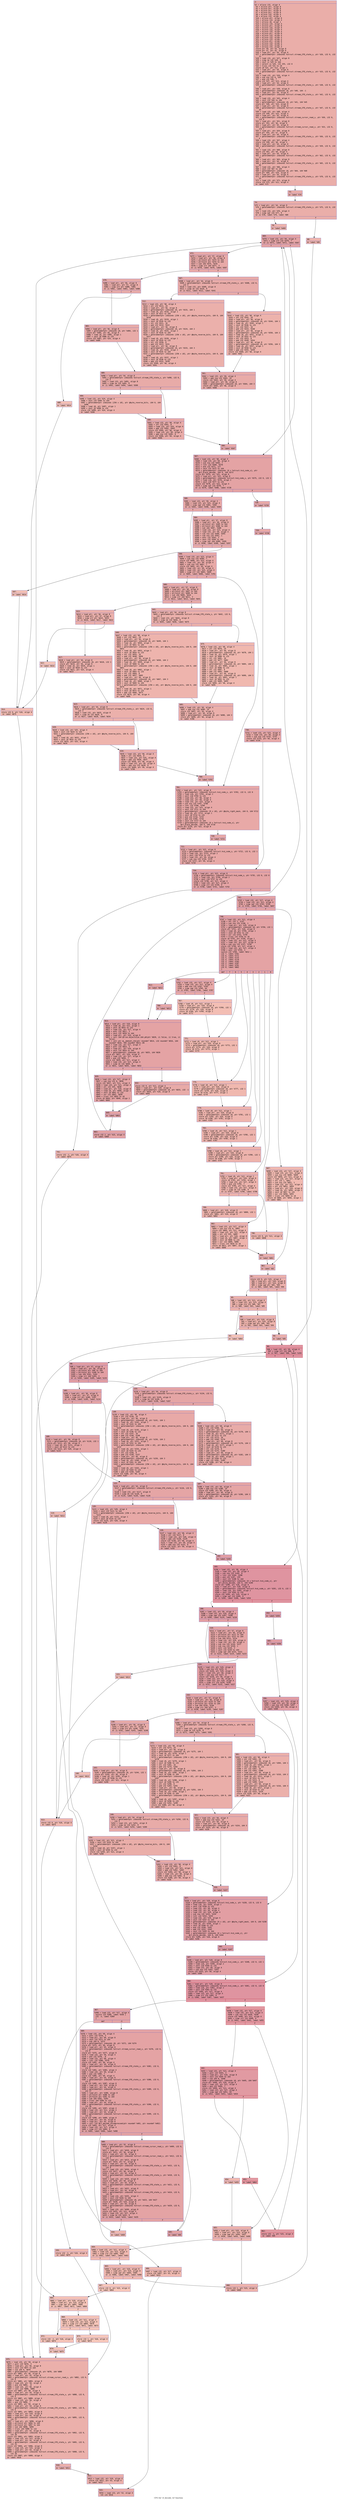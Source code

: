 digraph "CFG for 'cf_decode_1d' function" {
	label="CFG for 'cf_decode_1d' function";

	Node0x600003e3e2b0 [shape=record,color="#3d50c3ff", style=filled, fillcolor="#d0473d70" fontname="Courier",label="{2:\l|  %3 = alloca i32, align 4\l  %4 = alloca ptr, align 8\l  %5 = alloca ptr, align 8\l  %6 = alloca ptr, align 8\l  %7 = alloca ptr, align 8\l  %8 = alloca i32, align 4\l  %9 = alloca i32, align 4\l  %10 = alloca ptr, align 8\l  %11 = alloca i32, align 4\l  %12 = alloca i8, align 1\l  %13 = alloca i32, align 4\l  %14 = alloca ptr, align 8\l  %15 = alloca i32, align 4\l  %16 = alloca i32, align 4\l  %17 = alloca i32, align 4\l  %18 = alloca ptr, align 8\l  %19 = alloca i32, align 4\l  %20 = alloca i32, align 4\l  %21 = alloca i32, align 4\l  %22 = alloca ptr, align 8\l  %23 = alloca i32, align 4\l  %24 = alloca i32, align 4\l  %25 = alloca i32, align 4\l  store ptr %0, ptr %4, align 8\l  store ptr %1, ptr %5, align 8\l  %26 = load ptr, ptr %4, align 8\l  %27 = getelementptr inbounds %struct.stream_CFD_state_s, ptr %26, i32 0, i32\l... 13\l  %28 = load i32, ptr %27, align 8\l  %29 = icmp ne i32 %28, 0\l  %30 = zext i1 %29 to i64\l  %31 = select i1 %29, i32 255, i32 0\l  %32 = trunc i32 %31 to i8\l  store i8 %32, ptr %12, align 1\l  %33 = load ptr, ptr %4, align 8\l  %34 = getelementptr inbounds %struct.stream_CFD_state_s, ptr %33, i32 0, i32\l... 10\l  %35 = load i32, ptr %34, align 4\l  %36 = sub nsw i32 0, %35\l  %37 = and i32 %36, 7\l  store i32 %37, ptr %13, align 4\l  %38 = load ptr, ptr %4, align 8\l  %39 = getelementptr inbounds %struct.stream_CFD_state_s, ptr %38, i32 0, i32\l... 17\l  %40 = load ptr, ptr %39, align 8\l  %41 = getelementptr inbounds i8, ptr %40, i64 -1\l  %42 = load ptr, ptr %4, align 8\l  %43 = getelementptr inbounds %struct.stream_CFD_state_s, ptr %42, i32 0, i32\l... 16\l  %44 = load i32, ptr %43, align 4\l  %45 = zext i32 %44 to i64\l  %46 = getelementptr inbounds i8, ptr %41, i64 %45\l  store ptr %46, ptr %14, align 8\l  %47 = load ptr, ptr %4, align 8\l  %48 = getelementptr inbounds %struct.stream_CFD_state_s, ptr %47, i32 0, i32\l... 20\l  %49 = load i32, ptr %48, align 4\l  store i32 %49, ptr %15, align 4\l  %50 = load ptr, ptr %5, align 8\l  %51 = getelementptr inbounds %struct.stream_cursor_read_s, ptr %50, i32 0,\l... i32 0\l  %52 = load ptr, ptr %51, align 8\l  store ptr %52, ptr %6, align 8\l  %53 = load ptr, ptr %5, align 8\l  %54 = getelementptr inbounds %struct.stream_cursor_read_s, ptr %53, i32 0,\l... i32 1\l  %55 = load ptr, ptr %54, align 8\l  store ptr %55, ptr %7, align 8\l  %56 = load ptr, ptr %4, align 8\l  %57 = getelementptr inbounds %struct.stream_CFD_state_s, ptr %56, i32 0, i32\l... 4\l  %58 = load i32, ptr %57, align 4\l  store i32 %58, ptr %8, align 4\l  %59 = load ptr, ptr %4, align 8\l  %60 = getelementptr inbounds %struct.stream_CFD_state_s, ptr %59, i32 0, i32\l... 5\l  %61 = load i32, ptr %60, align 8\l  store i32 %61, ptr %9, align 4\l  %62 = load ptr, ptr %4, align 8\l  %63 = getelementptr inbounds %struct.stream_CFD_state_s, ptr %62, i32 0, i32\l... 17\l  %64 = load ptr, ptr %63, align 8\l  %65 = load ptr, ptr %4, align 8\l  %66 = getelementptr inbounds %struct.stream_CFD_state_s, ptr %65, i32 0, i32\l... 26\l  %67 = load i32, ptr %66, align 4\l  %68 = sext i32 %67 to i64\l  %69 = getelementptr inbounds i8, ptr %64, i64 %68\l  store ptr %69, ptr %10, align 8\l  %70 = load ptr, ptr %4, align 8\l  %71 = getelementptr inbounds %struct.stream_CFD_state_s, ptr %70, i32 0, i32\l... 23\l  %72 = load i32, ptr %71, align 8\l  store i32 %72, ptr %11, align 4\l  br label %73\l}"];
	Node0x600003e3e2b0 -> Node0x600003e3e300[tooltip="2 -> 73\nProbability 100.00%" ];
	Node0x600003e3e300 [shape=record,color="#3d50c3ff", style=filled, fillcolor="#d0473d70" fontname="Courier",label="{73:\l|  br label %74\l}"];
	Node0x600003e3e300 -> Node0x600003e3e350[tooltip="73 -> 74\nProbability 100.00%" ];
	Node0x600003e3e350 [shape=record,color="#3d50c3ff", style=filled, fillcolor="#d0473d70" fontname="Courier",label="{74:\l|  %75 = load ptr, ptr %4, align 8\l  %76 = getelementptr inbounds %struct.stream_CFD_state_s, ptr %75, i32 0, i32\l... 20\l  %77 = load i32, ptr %76, align 4\l  %78 = icmp sgt i32 %77, 0\l  br i1 %78, label %79, label %80\l|{<s0>T|<s1>F}}"];
	Node0x600003e3e350:s0 -> Node0x600003e3e3a0[tooltip="74 -> 79\nProbability 62.50%" ];
	Node0x600003e3e350:s1 -> Node0x600003e3e3f0[tooltip="74 -> 80\nProbability 37.50%" ];
	Node0x600003e3e3a0 [shape=record,color="#3d50c3ff", style=filled, fillcolor="#d6524470" fontname="Courier",label="{79:\l|  br label %469\l}"];
	Node0x600003e3e3a0 -> Node0x600003e3f660[tooltip="79 -> 469\nProbability 100.00%" ];
	Node0x600003e3e3f0 [shape=record,color="#3d50c3ff", style=filled, fillcolor="#d8564670" fontname="Courier",label="{80:\l|  br label %95\l}"];
	Node0x600003e3e3f0 -> Node0x600003e3e5d0[tooltip="80 -> 95\nProbability 100.00%" ];
	Node0x600003e3e440 [shape=record,color="#3d50c3ff", style=filled, fillcolor="#d24b4070" fontname="Courier",label="{81:\l|  store i32 0, ptr %15, align 4\l  %82 = load ptr, ptr %10, align 8\l  %83 = load ptr, ptr %14, align 8\l  %84 = icmp uge ptr %82, %83\l  br i1 %84, label %85, label %94\l|{<s0>T|<s1>F}}"];
	Node0x600003e3e440:s0 -> Node0x600003e3e490[tooltip="81 -> 85\nProbability 50.00%" ];
	Node0x600003e3e440:s1 -> Node0x600003e3e580[tooltip="81 -> 94\nProbability 50.00%" ];
	Node0x600003e3e490 [shape=record,color="#3d50c3ff", style=filled, fillcolor="#d6524470" fontname="Courier",label="{85:\l|  %86 = load i32, ptr %11, align 4\l  %87 = load i32, ptr %13, align 4\l  %88 = icmp sle i32 %86, %87\l  br i1 %88, label %93, label %89\l|{<s0>T|<s1>F}}"];
	Node0x600003e3e490:s0 -> Node0x600003e3e530[tooltip="85 -> 93\nProbability 3.12%" ];
	Node0x600003e3e490:s1 -> Node0x600003e3e4e0[tooltip="85 -> 89\nProbability 96.88%" ];
	Node0x600003e3e4e0 [shape=record,color="#3d50c3ff", style=filled, fillcolor="#d6524470" fontname="Courier",label="{89:\l|  %90 = load ptr, ptr %10, align 8\l  %91 = load ptr, ptr %14, align 8\l  %92 = icmp ugt ptr %90, %91\l  br i1 %92, label %93, label %94\l|{<s0>T|<s1>F}}"];
	Node0x600003e3e4e0:s0 -> Node0x600003e3e530[tooltip="89 -> 93\nProbability 3.12%" ];
	Node0x600003e3e4e0:s1 -> Node0x600003e3e580[tooltip="89 -> 94\nProbability 96.88%" ];
	Node0x600003e3e530 [shape=record,color="#3d50c3ff", style=filled, fillcolor="#e97a5f70" fontname="Courier",label="{93:\l|  br label %864\l}"];
	Node0x600003e3e530 -> Node0x600003e30a00[tooltip="93 -> 864\nProbability 100.00%" ];
	Node0x600003e3e580 [shape=record,color="#3d50c3ff", style=filled, fillcolor="#d24b4070" fontname="Courier",label="{94:\l|  br label %95\l}"];
	Node0x600003e3e580 -> Node0x600003e3e5d0[tooltip="94 -> 95\nProbability 100.00%" ];
	Node0x600003e3e5d0 [shape=record,color="#b70d28ff", style=filled, fillcolor="#b70d2870" fontname="Courier",label="{95:\l|  %96 = load i32, ptr %9, align 4\l  %97 = icmp slt i32 %96, 8\l  br i1 %97, label %98, label %193\l|{<s0>T|<s1>F}}"];
	Node0x600003e3e5d0:s0 -> Node0x600003e3e620[tooltip="95 -> 98\nProbability 50.00%" ];
	Node0x600003e3e5d0:s1 -> Node0x600003e3e9e0[tooltip="95 -> 193\nProbability 50.00%" ];
	Node0x600003e3e620 [shape=record,color="#3d50c3ff", style=filled, fillcolor="#be242e70" fontname="Courier",label="{98:\l|  %99 = load ptr, ptr %7, align 8\l  %100 = load ptr, ptr %6, align 8\l  %101 = ptrtoint ptr %99 to i64\l  %102 = ptrtoint ptr %100 to i64\l  %103 = sub i64 %101, %102\l  %104 = icmp slt i64 %103, 3\l  br i1 %104, label %105, label %133\l|{<s0>T|<s1>F}}"];
	Node0x600003e3e620:s0 -> Node0x600003e3e670[tooltip="98 -> 105\nProbability 50.00%" ];
	Node0x600003e3e620:s1 -> Node0x600003e3e850[tooltip="98 -> 133\nProbability 50.00%" ];
	Node0x600003e3e670 [shape=record,color="#3d50c3ff", style=filled, fillcolor="#c5333470" fontname="Courier",label="{105:\l|  %106 = load ptr, ptr %6, align 8\l  %107 = load ptr, ptr %7, align 8\l  %108 = icmp ult ptr %106, %107\l  br i1 %108, label %109, label %114\l|{<s0>T|<s1>F}}"];
	Node0x600003e3e670:s0 -> Node0x600003e3e6c0[tooltip="105 -> 109\nProbability 96.88%" ];
	Node0x600003e3e670:s1 -> Node0x600003e3e710[tooltip="105 -> 114\nProbability 3.12%" ];
	Node0x600003e3e6c0 [shape=record,color="#3d50c3ff", style=filled, fillcolor="#c5333470" fontname="Courier",label="{109:\l|  %110 = load ptr, ptr %6, align 8\l  %111 = getelementptr inbounds i8, ptr %110, i32 1\l  store ptr %111, ptr %6, align 8\l  %112 = load i8, ptr %111, align 1\l  %113 = zext i8 %112 to i32\l  store i32 %113, ptr %20, align 4\l  br label %115\l}"];
	Node0x600003e3e6c0 -> Node0x600003e3e760[tooltip="109 -> 115\nProbability 100.00%" ];
	Node0x600003e3e710 [shape=record,color="#3d50c3ff", style=filled, fillcolor="#e1675170" fontname="Courier",label="{114:\l|  br label %913\l}"];
	Node0x600003e3e710 -> Node0x600003e30c80[tooltip="114 -> 913\nProbability 100.00%" ];
	Node0x600003e3e760 [shape=record,color="#3d50c3ff", style=filled, fillcolor="#c5333470" fontname="Courier",label="{115:\l|  %116 = load ptr, ptr %4, align 8\l  %117 = getelementptr inbounds %struct.stream_CFD_state_s, ptr %116, i32 0,\l... i32 3\l  %118 = load i32, ptr %117, align 8\l  %119 = icmp ne i32 %118, 0\l  br i1 %119, label %120, label %126\l|{<s0>T|<s1>F}}"];
	Node0x600003e3e760:s0 -> Node0x600003e3e7b0[tooltip="115 -> 120\nProbability 62.50%" ];
	Node0x600003e3e760:s1 -> Node0x600003e3e800[tooltip="115 -> 126\nProbability 37.50%" ];
	Node0x600003e3e7b0 [shape=record,color="#3d50c3ff", style=filled, fillcolor="#ca3b3770" fontname="Courier",label="{120:\l|  %121 = load i32, ptr %20, align 4\l  %122 = sext i32 %121 to i64\l  %123 = getelementptr inbounds [256 x i8], ptr @byte_reverse_bits, i64 0, i64\l... %122\l  %124 = load i8, ptr %123, align 1\l  %125 = zext i8 %124 to i32\l  store i32 %125, ptr %20, align 4\l  br label %126\l}"];
	Node0x600003e3e7b0 -> Node0x600003e3e800[tooltip="120 -> 126\nProbability 100.00%" ];
	Node0x600003e3e800 [shape=record,color="#3d50c3ff", style=filled, fillcolor="#c5333470" fontname="Courier",label="{126:\l|  %127 = load i32, ptr %8, align 4\l  %128 = shl i32 %127, 8\l  %129 = load i32, ptr %20, align 4\l  %130 = add i32 %128, %129\l  store i32 %130, ptr %8, align 4\l  %131 = load i32, ptr %9, align 4\l  %132 = add nsw i32 %131, 8\l  store i32 %132, ptr %9, align 4\l  br label %192\l}"];
	Node0x600003e3e800 -> Node0x600003e3e990[tooltip="126 -> 192\nProbability 100.00%" ];
	Node0x600003e3e850 [shape=record,color="#3d50c3ff", style=filled, fillcolor="#c5333470" fontname="Courier",label="{133:\l|  %134 = load ptr, ptr %4, align 8\l  %135 = getelementptr inbounds %struct.stream_CFD_state_s, ptr %134, i32 0,\l... i32 3\l  %136 = load i32, ptr %135, align 8\l  %137 = icmp ne i32 %136, 0\l  br i1 %137, label %138, label %167\l|{<s0>T|<s1>F}}"];
	Node0x600003e3e850:s0 -> Node0x600003e3e8a0[tooltip="133 -> 138\nProbability 62.50%" ];
	Node0x600003e3e850:s1 -> Node0x600003e3e8f0[tooltip="133 -> 167\nProbability 37.50%" ];
	Node0x600003e3e8a0 [shape=record,color="#3d50c3ff", style=filled, fillcolor="#ca3b3770" fontname="Courier",label="{138:\l|  %139 = load i32, ptr %8, align 4\l  %140 = shl i32 %139, 24\l  %141 = load ptr, ptr %6, align 8\l  %142 = getelementptr inbounds i8, ptr %141, i64 1\l  %143 = load i8, ptr %142, align 1\l  %144 = zext i8 %143 to i64\l  %145 = getelementptr inbounds [256 x i8], ptr @byte_reverse_bits, i64 0, i64\l... %144\l  %146 = load i8, ptr %145, align 1\l  %147 = zext i8 %146 to i32\l  %148 = shl i32 %147, 16\l  %149 = add i32 %140, %148\l  %150 = load ptr, ptr %6, align 8\l  %151 = getelementptr inbounds i8, ptr %150, i64 2\l  %152 = load i8, ptr %151, align 1\l  %153 = zext i8 %152 to i64\l  %154 = getelementptr inbounds [256 x i8], ptr @byte_reverse_bits, i64 0, i64\l... %153\l  %155 = load i8, ptr %154, align 1\l  %156 = zext i8 %155 to i32\l  %157 = shl i32 %156, 8\l  %158 = add i32 %149, %157\l  %159 = load ptr, ptr %6, align 8\l  %160 = getelementptr inbounds i8, ptr %159, i64 3\l  %161 = load i8, ptr %160, align 1\l  %162 = zext i8 %161 to i64\l  %163 = getelementptr inbounds [256 x i8], ptr @byte_reverse_bits, i64 0, i64\l... %162\l  %164 = load i8, ptr %163, align 1\l  %165 = zext i8 %164 to i32\l  %166 = add i32 %158, %165\l  store i32 %166, ptr %8, align 4\l  br label %187\l}"];
	Node0x600003e3e8a0 -> Node0x600003e3e940[tooltip="138 -> 187\nProbability 100.00%" ];
	Node0x600003e3e8f0 [shape=record,color="#3d50c3ff", style=filled, fillcolor="#cc403a70" fontname="Courier",label="{167:\l|  %168 = load i32, ptr %8, align 4\l  %169 = shl i32 %168, 24\l  %170 = load ptr, ptr %6, align 8\l  %171 = getelementptr inbounds i8, ptr %170, i64 1\l  %172 = load i8, ptr %171, align 1\l  %173 = zext i8 %172 to i32\l  %174 = shl i32 %173, 16\l  %175 = add i32 %169, %174\l  %176 = load ptr, ptr %6, align 8\l  %177 = getelementptr inbounds i8, ptr %176, i64 2\l  %178 = load i8, ptr %177, align 1\l  %179 = zext i8 %178 to i32\l  %180 = shl i32 %179, 8\l  %181 = add i32 %175, %180\l  %182 = load ptr, ptr %6, align 8\l  %183 = getelementptr inbounds i8, ptr %182, i64 3\l  %184 = load i8, ptr %183, align 1\l  %185 = zext i8 %184 to i32\l  %186 = add i32 %181, %185\l  store i32 %186, ptr %8, align 4\l  br label %187\l}"];
	Node0x600003e3e8f0 -> Node0x600003e3e940[tooltip="167 -> 187\nProbability 100.00%" ];
	Node0x600003e3e940 [shape=record,color="#3d50c3ff", style=filled, fillcolor="#c5333470" fontname="Courier",label="{187:\l|  %188 = load i32, ptr %9, align 4\l  %189 = add nsw i32 %188, 24\l  store i32 %189, ptr %9, align 4\l  %190 = load ptr, ptr %6, align 8\l  %191 = getelementptr inbounds i8, ptr %190, i64 3\l  store ptr %191, ptr %6, align 8\l  br label %192\l}"];
	Node0x600003e3e940 -> Node0x600003e3e990[tooltip="187 -> 192\nProbability 100.00%" ];
	Node0x600003e3e990 [shape=record,color="#3d50c3ff", style=filled, fillcolor="#be242e70" fontname="Courier",label="{192:\l|  br label %193\l}"];
	Node0x600003e3e990 -> Node0x600003e3e9e0[tooltip="192 -> 193\nProbability 100.00%" ];
	Node0x600003e3e9e0 [shape=record,color="#b70d28ff", style=filled, fillcolor="#b70d2870" fontname="Courier",label="{193:\l|  %194 = load i32, ptr %8, align 4\l  %195 = load i32, ptr %9, align 4\l  %196 = sub nsw i32 %195, 8\l  %197 = lshr i32 %194, %196\l  %198 = and i32 %197, 255\l  %199 = zext i32 %198 to i64\l  %200 = getelementptr inbounds [0 x %struct.hcd_code_s], ptr\l... @cf_white_decode, i64 0, i64 %199\l  store ptr %200, ptr %18, align 8\l  %201 = load ptr, ptr %18, align 8\l  %202 = getelementptr inbounds %struct.hcd_code_s, ptr %201, i32 0, i32 1\l  %203 = load i16, ptr %202, align 2\l  %204 = zext i16 %203 to i32\l  store i32 %204, ptr %19, align 4\l  %205 = icmp sgt i32 %204, 8\l  br i1 %205, label %206, label %354\l|{<s0>T|<s1>F}}"];
	Node0x600003e3e9e0:s0 -> Node0x600003e3ea30[tooltip="193 -> 206\nProbability 50.00%" ];
	Node0x600003e3e9e0:s1 -> Node0x600003e3f020[tooltip="193 -> 354\nProbability 50.00%" ];
	Node0x600003e3ea30 [shape=record,color="#3d50c3ff", style=filled, fillcolor="#be242e70" fontname="Courier",label="{206:\l|  %207 = load i32, ptr %9, align 4\l  %208 = load i32, ptr %19, align 4\l  %209 = icmp sge i32 %207, %208\l  br i1 %209, label %224, label %210\l|{<s0>T|<s1>F}}"];
	Node0x600003e3ea30:s0 -> Node0x600003e3eb20[tooltip="206 -> 224\nProbability 50.00%" ];
	Node0x600003e3ea30:s1 -> Node0x600003e3ea80[tooltip="206 -> 210\nProbability 50.00%" ];
	Node0x600003e3ea80 [shape=record,color="#3d50c3ff", style=filled, fillcolor="#c5333470" fontname="Courier",label="{210:\l|  %211 = load ptr, ptr %7, align 8\l  %212 = load ptr, ptr %6, align 8\l  %213 = ptrtoint ptr %211 to i64\l  %214 = ptrtoint ptr %212 to i64\l  %215 = sub i64 %213, %214\l  %216 = load i32, ptr %19, align 4\l  %217 = load i32, ptr %9, align 4\l  %218 = sub nsw i32 %216, %217\l  %219 = sub nsw i32 %218, 1\l  %220 = ashr i32 %219, 3\l  %221 = sext i32 %220 to i64\l  %222 = icmp sgt i64 %215, %221\l  br i1 %222, label %224, label %223\l|{<s0>T|<s1>F}}"];
	Node0x600003e3ea80:s0 -> Node0x600003e3eb20[tooltip="210 -> 224\nProbability 96.88%" ];
	Node0x600003e3ea80:s1 -> Node0x600003e3ead0[tooltip="210 -> 223\nProbability 3.12%" ];
	Node0x600003e3ead0 [shape=record,color="#3d50c3ff", style=filled, fillcolor="#e1675170" fontname="Courier",label="{223:\l|  br label %913\l}"];
	Node0x600003e3ead0 -> Node0x600003e30c80[tooltip="223 -> 913\nProbability 100.00%" ];
	Node0x600003e3eb20 [shape=record,color="#3d50c3ff", style=filled, fillcolor="#be242e70" fontname="Courier",label="{224:\l|  %225 = load i32, ptr %19, align 4\l  %226 = sub nsw i32 %225, 8\l  store i32 %226, ptr %19, align 4\l  %227 = load i32, ptr %9, align 4\l  %228 = sub nsw i32 %227, 8\l  store i32 %228, ptr %9, align 4\l  %229 = load i32, ptr %9, align 4\l  %230 = load i32, ptr %19, align 4\l  %231 = icmp slt i32 %229, %230\l  br i1 %231, label %232, label %327\l|{<s0>T|<s1>F}}"];
	Node0x600003e3eb20:s0 -> Node0x600003e3eb70[tooltip="224 -> 232\nProbability 50.00%" ];
	Node0x600003e3eb20:s1 -> Node0x600003e3ef30[tooltip="224 -> 327\nProbability 50.00%" ];
	Node0x600003e3eb70 [shape=record,color="#3d50c3ff", style=filled, fillcolor="#c5333470" fontname="Courier",label="{232:\l|  %233 = load ptr, ptr %7, align 8\l  %234 = load ptr, ptr %6, align 8\l  %235 = ptrtoint ptr %233 to i64\l  %236 = ptrtoint ptr %234 to i64\l  %237 = sub i64 %235, %236\l  %238 = icmp slt i64 %237, 3\l  br i1 %238, label %239, label %267\l|{<s0>T|<s1>F}}"];
	Node0x600003e3eb70:s0 -> Node0x600003e3ebc0[tooltip="232 -> 239\nProbability 50.00%" ];
	Node0x600003e3eb70:s1 -> Node0x600003e3eda0[tooltip="232 -> 267\nProbability 50.00%" ];
	Node0x600003e3ebc0 [shape=record,color="#3d50c3ff", style=filled, fillcolor="#cc403a70" fontname="Courier",label="{239:\l|  %240 = load ptr, ptr %6, align 8\l  %241 = load ptr, ptr %7, align 8\l  %242 = icmp ult ptr %240, %241\l  br i1 %242, label %243, label %248\l|{<s0>T|<s1>F}}"];
	Node0x600003e3ebc0:s0 -> Node0x600003e3ec10[tooltip="239 -> 243\nProbability 96.88%" ];
	Node0x600003e3ebc0:s1 -> Node0x600003e3ec60[tooltip="239 -> 248\nProbability 3.12%" ];
	Node0x600003e3ec10 [shape=record,color="#3d50c3ff", style=filled, fillcolor="#cc403a70" fontname="Courier",label="{243:\l|  %244 = load ptr, ptr %6, align 8\l  %245 = getelementptr inbounds i8, ptr %244, i32 1\l  store ptr %245, ptr %6, align 8\l  %246 = load i8, ptr %245, align 1\l  %247 = zext i8 %246 to i32\l  store i32 %247, ptr %21, align 4\l  br label %249\l}"];
	Node0x600003e3ec10 -> Node0x600003e3ecb0[tooltip="243 -> 249\nProbability 100.00%" ];
	Node0x600003e3ec60 [shape=record,color="#3d50c3ff", style=filled, fillcolor="#e5705870" fontname="Courier",label="{248:\l|  br label %913\l}"];
	Node0x600003e3ec60 -> Node0x600003e30c80[tooltip="248 -> 913\nProbability 100.00%" ];
	Node0x600003e3ecb0 [shape=record,color="#3d50c3ff", style=filled, fillcolor="#cc403a70" fontname="Courier",label="{249:\l|  %250 = load ptr, ptr %4, align 8\l  %251 = getelementptr inbounds %struct.stream_CFD_state_s, ptr %250, i32 0,\l... i32 3\l  %252 = load i32, ptr %251, align 8\l  %253 = icmp ne i32 %252, 0\l  br i1 %253, label %254, label %260\l|{<s0>T|<s1>F}}"];
	Node0x600003e3ecb0:s0 -> Node0x600003e3ed00[tooltip="249 -> 254\nProbability 62.50%" ];
	Node0x600003e3ecb0:s1 -> Node0x600003e3ed50[tooltip="249 -> 260\nProbability 37.50%" ];
	Node0x600003e3ed00 [shape=record,color="#3d50c3ff", style=filled, fillcolor="#d0473d70" fontname="Courier",label="{254:\l|  %255 = load i32, ptr %21, align 4\l  %256 = sext i32 %255 to i64\l  %257 = getelementptr inbounds [256 x i8], ptr @byte_reverse_bits, i64 0, i64\l... %256\l  %258 = load i8, ptr %257, align 1\l  %259 = zext i8 %258 to i32\l  store i32 %259, ptr %21, align 4\l  br label %260\l}"];
	Node0x600003e3ed00 -> Node0x600003e3ed50[tooltip="254 -> 260\nProbability 100.00%" ];
	Node0x600003e3ed50 [shape=record,color="#3d50c3ff", style=filled, fillcolor="#cc403a70" fontname="Courier",label="{260:\l|  %261 = load i32, ptr %8, align 4\l  %262 = shl i32 %261, 8\l  %263 = load i32, ptr %21, align 4\l  %264 = add i32 %262, %263\l  store i32 %264, ptr %8, align 4\l  %265 = load i32, ptr %9, align 4\l  %266 = add nsw i32 %265, 8\l  store i32 %266, ptr %9, align 4\l  br label %326\l}"];
	Node0x600003e3ed50 -> Node0x600003e3eee0[tooltip="260 -> 326\nProbability 100.00%" ];
	Node0x600003e3eda0 [shape=record,color="#3d50c3ff", style=filled, fillcolor="#cc403a70" fontname="Courier",label="{267:\l|  %268 = load ptr, ptr %4, align 8\l  %269 = getelementptr inbounds %struct.stream_CFD_state_s, ptr %268, i32 0,\l... i32 3\l  %270 = load i32, ptr %269, align 8\l  %271 = icmp ne i32 %270, 0\l  br i1 %271, label %272, label %301\l|{<s0>T|<s1>F}}"];
	Node0x600003e3eda0:s0 -> Node0x600003e3edf0[tooltip="267 -> 272\nProbability 62.50%" ];
	Node0x600003e3eda0:s1 -> Node0x600003e3ee40[tooltip="267 -> 301\nProbability 37.50%" ];
	Node0x600003e3edf0 [shape=record,color="#3d50c3ff", style=filled, fillcolor="#d0473d70" fontname="Courier",label="{272:\l|  %273 = load i32, ptr %8, align 4\l  %274 = shl i32 %273, 24\l  %275 = load ptr, ptr %6, align 8\l  %276 = getelementptr inbounds i8, ptr %275, i64 1\l  %277 = load i8, ptr %276, align 1\l  %278 = zext i8 %277 to i64\l  %279 = getelementptr inbounds [256 x i8], ptr @byte_reverse_bits, i64 0, i64\l... %278\l  %280 = load i8, ptr %279, align 1\l  %281 = zext i8 %280 to i32\l  %282 = shl i32 %281, 16\l  %283 = add i32 %274, %282\l  %284 = load ptr, ptr %6, align 8\l  %285 = getelementptr inbounds i8, ptr %284, i64 2\l  %286 = load i8, ptr %285, align 1\l  %287 = zext i8 %286 to i64\l  %288 = getelementptr inbounds [256 x i8], ptr @byte_reverse_bits, i64 0, i64\l... %287\l  %289 = load i8, ptr %288, align 1\l  %290 = zext i8 %289 to i32\l  %291 = shl i32 %290, 8\l  %292 = add i32 %283, %291\l  %293 = load ptr, ptr %6, align 8\l  %294 = getelementptr inbounds i8, ptr %293, i64 3\l  %295 = load i8, ptr %294, align 1\l  %296 = zext i8 %295 to i64\l  %297 = getelementptr inbounds [256 x i8], ptr @byte_reverse_bits, i64 0, i64\l... %296\l  %298 = load i8, ptr %297, align 1\l  %299 = zext i8 %298 to i32\l  %300 = add i32 %292, %299\l  store i32 %300, ptr %8, align 4\l  br label %321\l}"];
	Node0x600003e3edf0 -> Node0x600003e3ee90[tooltip="272 -> 321\nProbability 100.00%" ];
	Node0x600003e3ee40 [shape=record,color="#3d50c3ff", style=filled, fillcolor="#d24b4070" fontname="Courier",label="{301:\l|  %302 = load i32, ptr %8, align 4\l  %303 = shl i32 %302, 24\l  %304 = load ptr, ptr %6, align 8\l  %305 = getelementptr inbounds i8, ptr %304, i64 1\l  %306 = load i8, ptr %305, align 1\l  %307 = zext i8 %306 to i32\l  %308 = shl i32 %307, 16\l  %309 = add i32 %303, %308\l  %310 = load ptr, ptr %6, align 8\l  %311 = getelementptr inbounds i8, ptr %310, i64 2\l  %312 = load i8, ptr %311, align 1\l  %313 = zext i8 %312 to i32\l  %314 = shl i32 %313, 8\l  %315 = add i32 %309, %314\l  %316 = load ptr, ptr %6, align 8\l  %317 = getelementptr inbounds i8, ptr %316, i64 3\l  %318 = load i8, ptr %317, align 1\l  %319 = zext i8 %318 to i32\l  %320 = add i32 %315, %319\l  store i32 %320, ptr %8, align 4\l  br label %321\l}"];
	Node0x600003e3ee40 -> Node0x600003e3ee90[tooltip="301 -> 321\nProbability 100.00%" ];
	Node0x600003e3ee90 [shape=record,color="#3d50c3ff", style=filled, fillcolor="#cc403a70" fontname="Courier",label="{321:\l|  %322 = load i32, ptr %9, align 4\l  %323 = add nsw i32 %322, 24\l  store i32 %323, ptr %9, align 4\l  %324 = load ptr, ptr %6, align 8\l  %325 = getelementptr inbounds i8, ptr %324, i64 3\l  store ptr %325, ptr %6, align 8\l  br label %326\l}"];
	Node0x600003e3ee90 -> Node0x600003e3eee0[tooltip="321 -> 326\nProbability 100.00%" ];
	Node0x600003e3eee0 [shape=record,color="#3d50c3ff", style=filled, fillcolor="#c5333470" fontname="Courier",label="{326:\l|  br label %327\l}"];
	Node0x600003e3eee0 -> Node0x600003e3ef30[tooltip="326 -> 327\nProbability 100.00%" ];
	Node0x600003e3ef30 [shape=record,color="#3d50c3ff", style=filled, fillcolor="#be242e70" fontname="Courier",label="{327:\l|  %328 = load ptr, ptr %18, align 8\l  %329 = getelementptr inbounds %struct.hcd_code_s, ptr %328, i32 0, i32 0\l  %330 = load i16, ptr %329, align 2\l  %331 = sext i16 %330 to i32\l  %332 = load i32, ptr %8, align 4\l  %333 = load i32, ptr %9, align 4\l  %334 = load i32, ptr %19, align 4\l  %335 = sub nsw i32 %333, %334\l  %336 = lshr i32 %332, %335\l  %337 = load i32, ptr %19, align 4\l  %338 = sext i32 %337 to i64\l  %339 = getelementptr inbounds [9 x i8], ptr @byte_right_mask, i64 0, i64 %338\l  %340 = load i8, ptr %339, align 1\l  %341 = zext i8 %340 to i32\l  %342 = and i32 %336, %341\l  %343 = add i32 %331, %342\l  %344 = zext i32 %343 to i64\l  %345 = getelementptr inbounds [0 x %struct.hcd_code_s], ptr\l... @cf_white_decode, i64 0, i64 %344\l  store ptr %345, ptr %18, align 8\l  br label %346\l}"];
	Node0x600003e3ef30 -> Node0x600003e3ef80[tooltip="327 -> 346\nProbability 100.00%" ];
	Node0x600003e3ef80 [shape=record,color="#3d50c3ff", style=filled, fillcolor="#be242e70" fontname="Courier",label="{346:\l|  br label %347\l}"];
	Node0x600003e3ef80 -> Node0x600003e3efd0[tooltip="346 -> 347\nProbability 100.00%" ];
	Node0x600003e3efd0 [shape=record,color="#3d50c3ff", style=filled, fillcolor="#be242e70" fontname="Courier",label="{347:\l|  %348 = load ptr, ptr %18, align 8\l  %349 = getelementptr inbounds %struct.hcd_code_s, ptr %348, i32 0, i32 1\l  %350 = load i16, ptr %349, align 2\l  %351 = zext i16 %350 to i32\l  %352 = load i32, ptr %9, align 4\l  %353 = sub nsw i32 %352, %351\l  store i32 %353, ptr %9, align 4\l  br label %360\l}"];
	Node0x600003e3efd0 -> Node0x600003e3f110[tooltip="347 -> 360\nProbability 100.00%" ];
	Node0x600003e3f020 [shape=record,color="#3d50c3ff", style=filled, fillcolor="#be242e70" fontname="Courier",label="{354:\l|  br label %355\l}"];
	Node0x600003e3f020 -> Node0x600003e3f070[tooltip="354 -> 355\nProbability 100.00%" ];
	Node0x600003e3f070 [shape=record,color="#3d50c3ff", style=filled, fillcolor="#be242e70" fontname="Courier",label="{355:\l|  br label %356\l}"];
	Node0x600003e3f070 -> Node0x600003e3f0c0[tooltip="355 -> 356\nProbability 100.00%" ];
	Node0x600003e3f0c0 [shape=record,color="#3d50c3ff", style=filled, fillcolor="#be242e70" fontname="Courier",label="{356:\l|  %357 = load i32, ptr %19, align 4\l  %358 = load i32, ptr %9, align 4\l  %359 = sub nsw i32 %358, %357\l  store i32 %359, ptr %9, align 4\l  br label %360\l}"];
	Node0x600003e3f0c0 -> Node0x600003e3f110[tooltip="356 -> 360\nProbability 100.00%" ];
	Node0x600003e3f110 [shape=record,color="#b70d28ff", style=filled, fillcolor="#b70d2870" fontname="Courier",label="{360:\l|  %361 = load ptr, ptr %18, align 8\l  %362 = getelementptr inbounds %struct.hcd_code_s, ptr %361, i32 0, i32 0\l  %363 = load i16, ptr %362, align 2\l  %364 = sext i16 %363 to i32\l  store i32 %364, ptr %17, align 4\l  %365 = load i32, ptr %17, align 4\l  %366 = icmp slt i32 %365, 0\l  br i1 %366, label %367, label %437\l|{<s0>T|<s1>F}}"];
	Node0x600003e3f110:s0 -> Node0x600003e3f160[tooltip="360 -> 367\nProbability 37.50%" ];
	Node0x600003e3f110:s1 -> Node0x600003e3f390[tooltip="360 -> 437\nProbability 62.50%" ];
	Node0x600003e3f160 [shape=record,color="#3d50c3ff", style=filled, fillcolor="#c32e3170" fontname="Courier",label="{367:\l|  %368 = load i32, ptr %17, align 4\l  switch i32 %368, label %436 [\l    i32 -3, label %369\l  ]\l|{<s0>def|<s1>-3}}"];
	Node0x600003e3f160:s0 -> Node0x600003e3f340[tooltip="367 -> 436\nProbability 3.12%" ];
	Node0x600003e3f160:s1 -> Node0x600003e3f1b0[tooltip="367 -> 369\nProbability 96.88%" ];
	Node0x600003e3f1b0 [shape=record,color="#3d50c3ff", style=filled, fillcolor="#c32e3170" fontname="Courier",label="{369:\l|  %370 = load i32, ptr %9, align 4\l  %371 = ashr i32 %370, 3\l  %372 = load ptr, ptr %6, align 8\l  %373 = sext i32 %371 to i64\l  %374 = sub i64 0, %373\l  %375 = getelementptr inbounds i8, ptr %372, i64 %374\l  store ptr %375, ptr %6, align 8\l  %376 = load ptr, ptr %5, align 8\l  %377 = getelementptr inbounds %struct.stream_cursor_read_s, ptr %376, i32 0,\l... i32 0\l  store ptr %375, ptr %377, align 8\l  %378 = load i32, ptr %9, align 4\l  %379 = and i32 %378, -8\l  %380 = load i32, ptr %8, align 4\l  %381 = lshr i32 %380, %379\l  store i32 %381, ptr %8, align 4\l  %382 = load ptr, ptr %4, align 8\l  %383 = getelementptr inbounds %struct.stream_CFD_state_s, ptr %382, i32 0,\l... i32 4\l  store i32 %381, ptr %383, align 4\l  %384 = load i32, ptr %9, align 4\l  %385 = and i32 %384, 7\l  store i32 %385, ptr %9, align 4\l  %386 = load ptr, ptr %4, align 8\l  %387 = getelementptr inbounds %struct.stream_CFD_state_s, ptr %386, i32 0,\l... i32 5\l  store i32 %385, ptr %387, align 8\l  %388 = load ptr, ptr %10, align 8\l  %389 = load ptr, ptr %4, align 8\l  %390 = getelementptr inbounds %struct.stream_CFD_state_s, ptr %389, i32 0,\l... i32 17\l  %391 = load ptr, ptr %390, align 8\l  %392 = ptrtoint ptr %388 to i64\l  %393 = ptrtoint ptr %391 to i64\l  %394 = sub i64 %392, %393\l  %395 = trunc i64 %394 to i32\l  %396 = load ptr, ptr %4, align 8\l  %397 = getelementptr inbounds %struct.stream_CFD_state_s, ptr %396, i32 0,\l... i32 26\l  store i32 %395, ptr %397, align 4\l  %398 = load i32, ptr %11, align 4\l  %399 = load ptr, ptr %4, align 8\l  %400 = getelementptr inbounds %struct.stream_CFD_state_s, ptr %399, i32 0,\l... i32 23\l  store i32 %398, ptr %400, align 8\l  %401 = load ptr, ptr %4, align 8\l  %402 = load ptr, ptr %5, align 8\l  %403 = call i32 @cf_decode_uncompressed(ptr noundef %401, ptr noundef %402)\l  store i32 %403, ptr %17, align 4\l  %404 = load i32, ptr %17, align 4\l  %405 = icmp slt i32 %404, 0\l  br i1 %405, label %406, label %408\l|{<s0>T|<s1>F}}"];
	Node0x600003e3f1b0:s0 -> Node0x600003e3f200[tooltip="369 -> 406\nProbability 3.12%" ];
	Node0x600003e3f1b0:s1 -> Node0x600003e3f250[tooltip="369 -> 408\nProbability 96.88%" ];
	Node0x600003e3f200 [shape=record,color="#3d50c3ff", style=filled, fillcolor="#de614d70" fontname="Courier",label="{406:\l|  %407 = load i32, ptr %17, align 4\l  store i32 %407, ptr %3, align 4\l  br label %915\l}"];
	Node0x600003e3f200 -> Node0x600003e30d20[tooltip="406 -> 915\nProbability 100.00%" ];
	Node0x600003e3f250 [shape=record,color="#3d50c3ff", style=filled, fillcolor="#c32e3170" fontname="Courier",label="{408:\l|  %409 = load ptr, ptr %5, align 8\l  %410 = getelementptr inbounds %struct.stream_cursor_read_s, ptr %409, i32 0,\l... i32 0\l  %411 = load ptr, ptr %410, align 8\l  store ptr %411, ptr %6, align 8\l  %412 = load ptr, ptr %5, align 8\l  %413 = getelementptr inbounds %struct.stream_cursor_read_s, ptr %412, i32 0,\l... i32 1\l  %414 = load ptr, ptr %413, align 8\l  store ptr %414, ptr %7, align 8\l  %415 = load ptr, ptr %4, align 8\l  %416 = getelementptr inbounds %struct.stream_CFD_state_s, ptr %415, i32 0,\l... i32 4\l  %417 = load i32, ptr %416, align 4\l  store i32 %417, ptr %8, align 4\l  %418 = load ptr, ptr %4, align 8\l  %419 = getelementptr inbounds %struct.stream_CFD_state_s, ptr %418, i32 0,\l... i32 5\l  %420 = load i32, ptr %419, align 8\l  store i32 %420, ptr %9, align 4\l  %421 = load ptr, ptr %4, align 8\l  %422 = getelementptr inbounds %struct.stream_CFD_state_s, ptr %421, i32 0,\l... i32 17\l  %423 = load ptr, ptr %422, align 8\l  %424 = load ptr, ptr %4, align 8\l  %425 = getelementptr inbounds %struct.stream_CFD_state_s, ptr %424, i32 0,\l... i32 26\l  %426 = load i32, ptr %425, align 4\l  %427 = sext i32 %426 to i64\l  %428 = getelementptr inbounds i8, ptr %423, i64 %427\l  store ptr %428, ptr %10, align 8\l  %429 = load ptr, ptr %4, align 8\l  %430 = getelementptr inbounds %struct.stream_CFD_state_s, ptr %429, i32 0,\l... i32 23\l  %431 = load i32, ptr %430, align 8\l  store i32 %431, ptr %11, align 4\l  %432 = load i32, ptr %17, align 4\l  %433 = icmp ne i32 %432, 0\l  br i1 %433, label %434, label %435\l|{<s0>T|<s1>F}}"];
	Node0x600003e3f250:s0 -> Node0x600003e3f2a0[tooltip="408 -> 434\nProbability 3.12%" ];
	Node0x600003e3f250:s1 -> Node0x600003e3f2f0[tooltip="408 -> 435\nProbability 96.88%" ];
	Node0x600003e3f2a0 [shape=record,color="#3d50c3ff", style=filled, fillcolor="#de614d70" fontname="Courier",label="{434:\l|  br label %469\l}"];
	Node0x600003e3f2a0 -> Node0x600003e3f660[tooltip="434 -> 469\nProbability 100.00%" ];
	Node0x600003e3f2f0 [shape=record,color="#3d50c3ff", style=filled, fillcolor="#c32e3170" fontname="Courier",label="{435:\l|  br label %95\l}"];
	Node0x600003e3f2f0 -> Node0x600003e3e5d0[tooltip="435 -> 95\nProbability 100.00%" ];
	Node0x600003e3f340 [shape=record,color="#3d50c3ff", style=filled, fillcolor="#de614d70" fontname="Courier",label="{436:\l|  store i32 -2, ptr %16, align 4\l  br label %875\l}"];
	Node0x600003e3f340 -> Node0x600003e30b90[tooltip="436 -> 875\nProbability 100.00%" ];
	Node0x600003e3f390 [shape=record,color="#b70d28ff", style=filled, fillcolor="#bb1b2c70" fontname="Courier",label="{437:\l|  %438 = load i32, ptr %17, align 4\l  %439 = load i32, ptr %11, align 4\l  %440 = sub nsw i32 %439, %438\l  store i32 %440, ptr %11, align 4\l  %441 = icmp slt i32 %440, 0\l  br i1 %441, label %442, label %455\l|{<s0>T|<s1>F}}"];
	Node0x600003e3f390:s0 -> Node0x600003e3f3e0[tooltip="437 -> 442\nProbability 96.88%" ];
	Node0x600003e3f390:s1 -> Node0x600003e3f4d0[tooltip="437 -> 455\nProbability 3.12%" ];
	Node0x600003e3f3e0 [shape=record,color="#b70d28ff", style=filled, fillcolor="#bb1b2c70" fontname="Courier",label="{442:\l|  %443 = load i32, ptr %11, align 4\l  %444 = ashr i32 %443, 3\l  %445 = load ptr, ptr %10, align 8\l  %446 = sext i32 %444 to i64\l  %447 = sub i64 0, %446\l  %448 = getelementptr inbounds i8, ptr %445, i64 %447\l  store ptr %448, ptr %10, align 8\l  %449 = load i32, ptr %11, align 4\l  %450 = and i32 %449, 7\l  store i32 %450, ptr %11, align 4\l  %451 = load i32, ptr %17, align 4\l  %452 = icmp sge i32 %451, 64\l  br i1 %452, label %453, label %454\l|{<s0>T|<s1>F}}"];
	Node0x600003e3f3e0:s0 -> Node0x600003e3f430[tooltip="442 -> 453\nProbability 96.88%" ];
	Node0x600003e3f3e0:s1 -> Node0x600003e3f480[tooltip="442 -> 454\nProbability 3.12%" ];
	Node0x600003e3f430 [shape=record,color="#b70d28ff", style=filled, fillcolor="#bb1b2c70" fontname="Courier",label="{453:\l|  br label %862\l}"];
	Node0x600003e3f430 -> Node0x600003e30960[tooltip="453 -> 862\nProbability 100.00%" ];
	Node0x600003e3f480 [shape=record,color="#3d50c3ff", style=filled, fillcolor="#dc5d4a70" fontname="Courier",label="{454:\l|  br label %455\l}"];
	Node0x600003e3f480 -> Node0x600003e3f4d0[tooltip="454 -> 455\nProbability 100.00%" ];
	Node0x600003e3f4d0 [shape=record,color="#3d50c3ff", style=filled, fillcolor="#d6524470" fontname="Courier",label="{455:\l|  %456 = load ptr, ptr %10, align 8\l  %457 = load ptr, ptr %14, align 8\l  %458 = icmp uge ptr %456, %457\l  br i1 %458, label %459, label %468\l|{<s0>T|<s1>F}}"];
	Node0x600003e3f4d0:s0 -> Node0x600003e3f520[tooltip="455 -> 459\nProbability 50.00%" ];
	Node0x600003e3f4d0:s1 -> Node0x600003e3f610[tooltip="455 -> 468\nProbability 50.00%" ];
	Node0x600003e3f520 [shape=record,color="#3d50c3ff", style=filled, fillcolor="#dc5d4a70" fontname="Courier",label="{459:\l|  %460 = load i32, ptr %11, align 4\l  %461 = load i32, ptr %13, align 4\l  %462 = icmp sle i32 %460, %461\l  br i1 %462, label %467, label %463\l|{<s0>T|<s1>F}}"];
	Node0x600003e3f520:s0 -> Node0x600003e3f5c0[tooltip="459 -> 467\nProbability 3.12%" ];
	Node0x600003e3f520:s1 -> Node0x600003e3f570[tooltip="459 -> 463\nProbability 96.88%" ];
	Node0x600003e3f570 [shape=record,color="#3d50c3ff", style=filled, fillcolor="#dc5d4a70" fontname="Courier",label="{463:\l|  %464 = load ptr, ptr %10, align 8\l  %465 = load ptr, ptr %14, align 8\l  %466 = icmp ugt ptr %464, %465\l  br i1 %466, label %467, label %468\l|{<s0>T|<s1>F}}"];
	Node0x600003e3f570:s0 -> Node0x600003e3f5c0[tooltip="463 -> 467\nProbability 3.12%" ];
	Node0x600003e3f570:s1 -> Node0x600003e3f610[tooltip="463 -> 468\nProbability 96.88%" ];
	Node0x600003e3f5c0 [shape=record,color="#3d50c3ff", style=filled, fillcolor="#ec7f6370" fontname="Courier",label="{467:\l|  store i32 0, ptr %15, align 4\l  br label %864\l}"];
	Node0x600003e3f5c0 -> Node0x600003e30a00[tooltip="467 -> 864\nProbability 100.00%" ];
	Node0x600003e3f610 [shape=record,color="#3d50c3ff", style=filled, fillcolor="#d6524470" fontname="Courier",label="{468:\l|  store i32 1, ptr %15, align 4\l  br label %469\l}"];
	Node0x600003e3f610 -> Node0x600003e3f660[tooltip="468 -> 469\nProbability 100.00%" ];
	Node0x600003e3f660 [shape=record,color="#3d50c3ff", style=filled, fillcolor="#c32e3170" fontname="Courier",label="{469:\l|  %470 = load i32, ptr %9, align 4\l  %471 = icmp slt i32 %470, 7\l  br i1 %471, label %472, label %567\l|{<s0>T|<s1>F}}"];
	Node0x600003e3f660:s0 -> Node0x600003e3f6b0[tooltip="469 -> 472\nProbability 50.00%" ];
	Node0x600003e3f660:s1 -> Node0x600003e3fa70[tooltip="469 -> 567\nProbability 50.00%" ];
	Node0x600003e3f6b0 [shape=record,color="#3d50c3ff", style=filled, fillcolor="#ca3b3770" fontname="Courier",label="{472:\l|  %473 = load ptr, ptr %7, align 8\l  %474 = load ptr, ptr %6, align 8\l  %475 = ptrtoint ptr %473 to i64\l  %476 = ptrtoint ptr %474 to i64\l  %477 = sub i64 %475, %476\l  %478 = icmp slt i64 %477, 3\l  br i1 %478, label %479, label %507\l|{<s0>T|<s1>F}}"];
	Node0x600003e3f6b0:s0 -> Node0x600003e3f700[tooltip="472 -> 479\nProbability 50.00%" ];
	Node0x600003e3f6b0:s1 -> Node0x600003e3f8e0[tooltip="472 -> 507\nProbability 50.00%" ];
	Node0x600003e3f700 [shape=record,color="#3d50c3ff", style=filled, fillcolor="#cc403a70" fontname="Courier",label="{479:\l|  %480 = load ptr, ptr %6, align 8\l  %481 = load ptr, ptr %7, align 8\l  %482 = icmp ult ptr %480, %481\l  br i1 %482, label %483, label %488\l|{<s0>T|<s1>F}}"];
	Node0x600003e3f700:s0 -> Node0x600003e3f750[tooltip="479 -> 483\nProbability 96.88%" ];
	Node0x600003e3f700:s1 -> Node0x600003e3f7a0[tooltip="479 -> 488\nProbability 3.12%" ];
	Node0x600003e3f750 [shape=record,color="#3d50c3ff", style=filled, fillcolor="#cc403a70" fontname="Courier",label="{483:\l|  %484 = load ptr, ptr %6, align 8\l  %485 = getelementptr inbounds i8, ptr %484, i32 1\l  store ptr %485, ptr %6, align 8\l  %486 = load i8, ptr %485, align 1\l  %487 = zext i8 %486 to i32\l  store i32 %487, ptr %24, align 4\l  br label %489\l}"];
	Node0x600003e3f750 -> Node0x600003e3f7f0[tooltip="483 -> 489\nProbability 100.00%" ];
	Node0x600003e3f7a0 [shape=record,color="#3d50c3ff", style=filled, fillcolor="#e5705870" fontname="Courier",label="{488:\l|  br label %914\l}"];
	Node0x600003e3f7a0 -> Node0x600003e30cd0[tooltip="488 -> 914\nProbability 100.00%" ];
	Node0x600003e3f7f0 [shape=record,color="#3d50c3ff", style=filled, fillcolor="#cc403a70" fontname="Courier",label="{489:\l|  %490 = load ptr, ptr %4, align 8\l  %491 = getelementptr inbounds %struct.stream_CFD_state_s, ptr %490, i32 0,\l... i32 3\l  %492 = load i32, ptr %491, align 8\l  %493 = icmp ne i32 %492, 0\l  br i1 %493, label %494, label %500\l|{<s0>T|<s1>F}}"];
	Node0x600003e3f7f0:s0 -> Node0x600003e3f840[tooltip="489 -> 494\nProbability 62.50%" ];
	Node0x600003e3f7f0:s1 -> Node0x600003e3f890[tooltip="489 -> 500\nProbability 37.50%" ];
	Node0x600003e3f840 [shape=record,color="#3d50c3ff", style=filled, fillcolor="#d24b4070" fontname="Courier",label="{494:\l|  %495 = load i32, ptr %24, align 4\l  %496 = sext i32 %495 to i64\l  %497 = getelementptr inbounds [256 x i8], ptr @byte_reverse_bits, i64 0, i64\l... %496\l  %498 = load i8, ptr %497, align 1\l  %499 = zext i8 %498 to i32\l  store i32 %499, ptr %24, align 4\l  br label %500\l}"];
	Node0x600003e3f840 -> Node0x600003e3f890[tooltip="494 -> 500\nProbability 100.00%" ];
	Node0x600003e3f890 [shape=record,color="#3d50c3ff", style=filled, fillcolor="#cc403a70" fontname="Courier",label="{500:\l|  %501 = load i32, ptr %8, align 4\l  %502 = shl i32 %501, 8\l  %503 = load i32, ptr %24, align 4\l  %504 = add i32 %502, %503\l  store i32 %504, ptr %8, align 4\l  %505 = load i32, ptr %9, align 4\l  %506 = add nsw i32 %505, 8\l  store i32 %506, ptr %9, align 4\l  br label %566\l}"];
	Node0x600003e3f890 -> Node0x600003e3fa20[tooltip="500 -> 566\nProbability 100.00%" ];
	Node0x600003e3f8e0 [shape=record,color="#3d50c3ff", style=filled, fillcolor="#cc403a70" fontname="Courier",label="{507:\l|  %508 = load ptr, ptr %4, align 8\l  %509 = getelementptr inbounds %struct.stream_CFD_state_s, ptr %508, i32 0,\l... i32 3\l  %510 = load i32, ptr %509, align 8\l  %511 = icmp ne i32 %510, 0\l  br i1 %511, label %512, label %541\l|{<s0>T|<s1>F}}"];
	Node0x600003e3f8e0:s0 -> Node0x600003e3f930[tooltip="507 -> 512\nProbability 62.50%" ];
	Node0x600003e3f8e0:s1 -> Node0x600003e3f980[tooltip="507 -> 541\nProbability 37.50%" ];
	Node0x600003e3f930 [shape=record,color="#3d50c3ff", style=filled, fillcolor="#d24b4070" fontname="Courier",label="{512:\l|  %513 = load i32, ptr %8, align 4\l  %514 = shl i32 %513, 24\l  %515 = load ptr, ptr %6, align 8\l  %516 = getelementptr inbounds i8, ptr %515, i64 1\l  %517 = load i8, ptr %516, align 1\l  %518 = zext i8 %517 to i64\l  %519 = getelementptr inbounds [256 x i8], ptr @byte_reverse_bits, i64 0, i64\l... %518\l  %520 = load i8, ptr %519, align 1\l  %521 = zext i8 %520 to i32\l  %522 = shl i32 %521, 16\l  %523 = add i32 %514, %522\l  %524 = load ptr, ptr %6, align 8\l  %525 = getelementptr inbounds i8, ptr %524, i64 2\l  %526 = load i8, ptr %525, align 1\l  %527 = zext i8 %526 to i64\l  %528 = getelementptr inbounds [256 x i8], ptr @byte_reverse_bits, i64 0, i64\l... %527\l  %529 = load i8, ptr %528, align 1\l  %530 = zext i8 %529 to i32\l  %531 = shl i32 %530, 8\l  %532 = add i32 %523, %531\l  %533 = load ptr, ptr %6, align 8\l  %534 = getelementptr inbounds i8, ptr %533, i64 3\l  %535 = load i8, ptr %534, align 1\l  %536 = zext i8 %535 to i64\l  %537 = getelementptr inbounds [256 x i8], ptr @byte_reverse_bits, i64 0, i64\l... %536\l  %538 = load i8, ptr %537, align 1\l  %539 = zext i8 %538 to i32\l  %540 = add i32 %532, %539\l  store i32 %540, ptr %8, align 4\l  br label %561\l}"];
	Node0x600003e3f930 -> Node0x600003e3f9d0[tooltip="512 -> 561\nProbability 100.00%" ];
	Node0x600003e3f980 [shape=record,color="#3d50c3ff", style=filled, fillcolor="#d6524470" fontname="Courier",label="{541:\l|  %542 = load i32, ptr %8, align 4\l  %543 = shl i32 %542, 24\l  %544 = load ptr, ptr %6, align 8\l  %545 = getelementptr inbounds i8, ptr %544, i64 1\l  %546 = load i8, ptr %545, align 1\l  %547 = zext i8 %546 to i32\l  %548 = shl i32 %547, 16\l  %549 = add i32 %543, %548\l  %550 = load ptr, ptr %6, align 8\l  %551 = getelementptr inbounds i8, ptr %550, i64 2\l  %552 = load i8, ptr %551, align 1\l  %553 = zext i8 %552 to i32\l  %554 = shl i32 %553, 8\l  %555 = add i32 %549, %554\l  %556 = load ptr, ptr %6, align 8\l  %557 = getelementptr inbounds i8, ptr %556, i64 3\l  %558 = load i8, ptr %557, align 1\l  %559 = zext i8 %558 to i32\l  %560 = add i32 %555, %559\l  store i32 %560, ptr %8, align 4\l  br label %561\l}"];
	Node0x600003e3f980 -> Node0x600003e3f9d0[tooltip="541 -> 561\nProbability 100.00%" ];
	Node0x600003e3f9d0 [shape=record,color="#3d50c3ff", style=filled, fillcolor="#cc403a70" fontname="Courier",label="{561:\l|  %562 = load i32, ptr %9, align 4\l  %563 = add nsw i32 %562, 24\l  store i32 %563, ptr %9, align 4\l  %564 = load ptr, ptr %6, align 8\l  %565 = getelementptr inbounds i8, ptr %564, i64 3\l  store ptr %565, ptr %6, align 8\l  br label %566\l}"];
	Node0x600003e3f9d0 -> Node0x600003e3fa20[tooltip="561 -> 566\nProbability 100.00%" ];
	Node0x600003e3fa20 [shape=record,color="#3d50c3ff", style=filled, fillcolor="#ca3b3770" fontname="Courier",label="{566:\l|  br label %567\l}"];
	Node0x600003e3fa20 -> Node0x600003e3fa70[tooltip="566 -> 567\nProbability 100.00%" ];
	Node0x600003e3fa70 [shape=record,color="#3d50c3ff", style=filled, fillcolor="#c32e3170" fontname="Courier",label="{567:\l|  %568 = load i32, ptr %8, align 4\l  %569 = load i32, ptr %9, align 4\l  %570 = sub nsw i32 %569, 7\l  %571 = lshr i32 %568, %570\l  %572 = and i32 %571, 127\l  %573 = zext i32 %572 to i64\l  %574 = getelementptr inbounds [0 x %struct.hcd_code_s], ptr\l... @cf_black_decode, i64 0, i64 %573\l  store ptr %574, ptr %22, align 8\l  %575 = load ptr, ptr %22, align 8\l  %576 = getelementptr inbounds %struct.hcd_code_s, ptr %575, i32 0, i32 1\l  %577 = load i16, ptr %576, align 2\l  %578 = zext i16 %577 to i32\l  store i32 %578, ptr %23, align 4\l  %579 = icmp sgt i32 %578, 7\l  br i1 %579, label %580, label %728\l|{<s0>T|<s1>F}}"];
	Node0x600003e3fa70:s0 -> Node0x600003e3fac0[tooltip="567 -> 580\nProbability 50.00%" ];
	Node0x600003e3fa70:s1 -> Node0x600003e300f0[tooltip="567 -> 728\nProbability 50.00%" ];
	Node0x600003e3fac0 [shape=record,color="#3d50c3ff", style=filled, fillcolor="#ca3b3770" fontname="Courier",label="{580:\l|  %581 = load i32, ptr %9, align 4\l  %582 = load i32, ptr %23, align 4\l  %583 = icmp sge i32 %581, %582\l  br i1 %583, label %598, label %584\l|{<s0>T|<s1>F}}"];
	Node0x600003e3fac0:s0 -> Node0x600003e3fbb0[tooltip="580 -> 598\nProbability 50.00%" ];
	Node0x600003e3fac0:s1 -> Node0x600003e3fb10[tooltip="580 -> 584\nProbability 50.00%" ];
	Node0x600003e3fb10 [shape=record,color="#3d50c3ff", style=filled, fillcolor="#cc403a70" fontname="Courier",label="{584:\l|  %585 = load ptr, ptr %7, align 8\l  %586 = load ptr, ptr %6, align 8\l  %587 = ptrtoint ptr %585 to i64\l  %588 = ptrtoint ptr %586 to i64\l  %589 = sub i64 %587, %588\l  %590 = load i32, ptr %23, align 4\l  %591 = load i32, ptr %9, align 4\l  %592 = sub nsw i32 %590, %591\l  %593 = sub nsw i32 %592, 1\l  %594 = ashr i32 %593, 3\l  %595 = sext i32 %594 to i64\l  %596 = icmp sgt i64 %589, %595\l  br i1 %596, label %598, label %597\l|{<s0>T|<s1>F}}"];
	Node0x600003e3fb10:s0 -> Node0x600003e3fbb0[tooltip="584 -> 598\nProbability 96.88%" ];
	Node0x600003e3fb10:s1 -> Node0x600003e3fb60[tooltip="584 -> 597\nProbability 3.12%" ];
	Node0x600003e3fb60 [shape=record,color="#3d50c3ff", style=filled, fillcolor="#e5705870" fontname="Courier",label="{597:\l|  br label %914\l}"];
	Node0x600003e3fb60 -> Node0x600003e30cd0[tooltip="597 -> 914\nProbability 100.00%" ];
	Node0x600003e3fbb0 [shape=record,color="#3d50c3ff", style=filled, fillcolor="#ca3b3770" fontname="Courier",label="{598:\l|  %599 = load i32, ptr %23, align 4\l  %600 = sub nsw i32 %599, 7\l  store i32 %600, ptr %23, align 4\l  %601 = load i32, ptr %9, align 4\l  %602 = sub nsw i32 %601, 7\l  store i32 %602, ptr %9, align 4\l  %603 = load i32, ptr %9, align 4\l  %604 = load i32, ptr %23, align 4\l  %605 = icmp slt i32 %603, %604\l  br i1 %605, label %606, label %701\l|{<s0>T|<s1>F}}"];
	Node0x600003e3fbb0:s0 -> Node0x600003e3fc00[tooltip="598 -> 606\nProbability 50.00%" ];
	Node0x600003e3fbb0:s1 -> Node0x600003e30000[tooltip="598 -> 701\nProbability 50.00%" ];
	Node0x600003e3fc00 [shape=record,color="#3d50c3ff", style=filled, fillcolor="#cc403a70" fontname="Courier",label="{606:\l|  %607 = load ptr, ptr %7, align 8\l  %608 = load ptr, ptr %6, align 8\l  %609 = ptrtoint ptr %607 to i64\l  %610 = ptrtoint ptr %608 to i64\l  %611 = sub i64 %609, %610\l  %612 = icmp slt i64 %611, 3\l  br i1 %612, label %613, label %641\l|{<s0>T|<s1>F}}"];
	Node0x600003e3fc00:s0 -> Node0x600003e3fc50[tooltip="606 -> 613\nProbability 50.00%" ];
	Node0x600003e3fc00:s1 -> Node0x600003e3fe30[tooltip="606 -> 641\nProbability 50.00%" ];
	Node0x600003e3fc50 [shape=record,color="#3d50c3ff", style=filled, fillcolor="#d24b4070" fontname="Courier",label="{613:\l|  %614 = load ptr, ptr %6, align 8\l  %615 = load ptr, ptr %7, align 8\l  %616 = icmp ult ptr %614, %615\l  br i1 %616, label %617, label %622\l|{<s0>T|<s1>F}}"];
	Node0x600003e3fc50:s0 -> Node0x600003e3fca0[tooltip="613 -> 617\nProbability 96.88%" ];
	Node0x600003e3fc50:s1 -> Node0x600003e3fcf0[tooltip="613 -> 622\nProbability 3.12%" ];
	Node0x600003e3fca0 [shape=record,color="#3d50c3ff", style=filled, fillcolor="#d24b4070" fontname="Courier",label="{617:\l|  %618 = load ptr, ptr %6, align 8\l  %619 = getelementptr inbounds i8, ptr %618, i32 1\l  store ptr %619, ptr %6, align 8\l  %620 = load i8, ptr %619, align 1\l  %621 = zext i8 %620 to i32\l  store i32 %621, ptr %25, align 4\l  br label %623\l}"];
	Node0x600003e3fca0 -> Node0x600003e3fd40[tooltip="617 -> 623\nProbability 100.00%" ];
	Node0x600003e3fcf0 [shape=record,color="#3d50c3ff", style=filled, fillcolor="#e97a5f70" fontname="Courier",label="{622:\l|  br label %914\l}"];
	Node0x600003e3fcf0 -> Node0x600003e30cd0[tooltip="622 -> 914\nProbability 100.00%" ];
	Node0x600003e3fd40 [shape=record,color="#3d50c3ff", style=filled, fillcolor="#d24b4070" fontname="Courier",label="{623:\l|  %624 = load ptr, ptr %4, align 8\l  %625 = getelementptr inbounds %struct.stream_CFD_state_s, ptr %624, i32 0,\l... i32 3\l  %626 = load i32, ptr %625, align 8\l  %627 = icmp ne i32 %626, 0\l  br i1 %627, label %628, label %634\l|{<s0>T|<s1>F}}"];
	Node0x600003e3fd40:s0 -> Node0x600003e3fd90[tooltip="623 -> 628\nProbability 62.50%" ];
	Node0x600003e3fd40:s1 -> Node0x600003e3fde0[tooltip="623 -> 634\nProbability 37.50%" ];
	Node0x600003e3fd90 [shape=record,color="#3d50c3ff", style=filled, fillcolor="#d8564670" fontname="Courier",label="{628:\l|  %629 = load i32, ptr %25, align 4\l  %630 = sext i32 %629 to i64\l  %631 = getelementptr inbounds [256 x i8], ptr @byte_reverse_bits, i64 0, i64\l... %630\l  %632 = load i8, ptr %631, align 1\l  %633 = zext i8 %632 to i32\l  store i32 %633, ptr %25, align 4\l  br label %634\l}"];
	Node0x600003e3fd90 -> Node0x600003e3fde0[tooltip="628 -> 634\nProbability 100.00%" ];
	Node0x600003e3fde0 [shape=record,color="#3d50c3ff", style=filled, fillcolor="#d24b4070" fontname="Courier",label="{634:\l|  %635 = load i32, ptr %8, align 4\l  %636 = shl i32 %635, 8\l  %637 = load i32, ptr %25, align 4\l  %638 = add i32 %636, %637\l  store i32 %638, ptr %8, align 4\l  %639 = load i32, ptr %9, align 4\l  %640 = add nsw i32 %639, 8\l  store i32 %640, ptr %9, align 4\l  br label %700\l}"];
	Node0x600003e3fde0 -> Node0x600003e3ff70[tooltip="634 -> 700\nProbability 100.00%" ];
	Node0x600003e3fe30 [shape=record,color="#3d50c3ff", style=filled, fillcolor="#d24b4070" fontname="Courier",label="{641:\l|  %642 = load ptr, ptr %4, align 8\l  %643 = getelementptr inbounds %struct.stream_CFD_state_s, ptr %642, i32 0,\l... i32 3\l  %644 = load i32, ptr %643, align 8\l  %645 = icmp ne i32 %644, 0\l  br i1 %645, label %646, label %675\l|{<s0>T|<s1>F}}"];
	Node0x600003e3fe30:s0 -> Node0x600003e3fe80[tooltip="641 -> 646\nProbability 62.50%" ];
	Node0x600003e3fe30:s1 -> Node0x600003e3fed0[tooltip="641 -> 675\nProbability 37.50%" ];
	Node0x600003e3fe80 [shape=record,color="#3d50c3ff", style=filled, fillcolor="#d8564670" fontname="Courier",label="{646:\l|  %647 = load i32, ptr %8, align 4\l  %648 = shl i32 %647, 24\l  %649 = load ptr, ptr %6, align 8\l  %650 = getelementptr inbounds i8, ptr %649, i64 1\l  %651 = load i8, ptr %650, align 1\l  %652 = zext i8 %651 to i64\l  %653 = getelementptr inbounds [256 x i8], ptr @byte_reverse_bits, i64 0, i64\l... %652\l  %654 = load i8, ptr %653, align 1\l  %655 = zext i8 %654 to i32\l  %656 = shl i32 %655, 16\l  %657 = add i32 %648, %656\l  %658 = load ptr, ptr %6, align 8\l  %659 = getelementptr inbounds i8, ptr %658, i64 2\l  %660 = load i8, ptr %659, align 1\l  %661 = zext i8 %660 to i64\l  %662 = getelementptr inbounds [256 x i8], ptr @byte_reverse_bits, i64 0, i64\l... %661\l  %663 = load i8, ptr %662, align 1\l  %664 = zext i8 %663 to i32\l  %665 = shl i32 %664, 8\l  %666 = add i32 %657, %665\l  %667 = load ptr, ptr %6, align 8\l  %668 = getelementptr inbounds i8, ptr %667, i64 3\l  %669 = load i8, ptr %668, align 1\l  %670 = zext i8 %669 to i64\l  %671 = getelementptr inbounds [256 x i8], ptr @byte_reverse_bits, i64 0, i64\l... %670\l  %672 = load i8, ptr %671, align 1\l  %673 = zext i8 %672 to i32\l  %674 = add i32 %666, %673\l  store i32 %674, ptr %8, align 4\l  br label %695\l}"];
	Node0x600003e3fe80 -> Node0x600003e3ff20[tooltip="646 -> 695\nProbability 100.00%" ];
	Node0x600003e3fed0 [shape=record,color="#3d50c3ff", style=filled, fillcolor="#dc5d4a70" fontname="Courier",label="{675:\l|  %676 = load i32, ptr %8, align 4\l  %677 = shl i32 %676, 24\l  %678 = load ptr, ptr %6, align 8\l  %679 = getelementptr inbounds i8, ptr %678, i64 1\l  %680 = load i8, ptr %679, align 1\l  %681 = zext i8 %680 to i32\l  %682 = shl i32 %681, 16\l  %683 = add i32 %677, %682\l  %684 = load ptr, ptr %6, align 8\l  %685 = getelementptr inbounds i8, ptr %684, i64 2\l  %686 = load i8, ptr %685, align 1\l  %687 = zext i8 %686 to i32\l  %688 = shl i32 %687, 8\l  %689 = add i32 %683, %688\l  %690 = load ptr, ptr %6, align 8\l  %691 = getelementptr inbounds i8, ptr %690, i64 3\l  %692 = load i8, ptr %691, align 1\l  %693 = zext i8 %692 to i32\l  %694 = add i32 %689, %693\l  store i32 %694, ptr %8, align 4\l  br label %695\l}"];
	Node0x600003e3fed0 -> Node0x600003e3ff20[tooltip="675 -> 695\nProbability 100.00%" ];
	Node0x600003e3ff20 [shape=record,color="#3d50c3ff", style=filled, fillcolor="#d24b4070" fontname="Courier",label="{695:\l|  %696 = load i32, ptr %9, align 4\l  %697 = add nsw i32 %696, 24\l  store i32 %697, ptr %9, align 4\l  %698 = load ptr, ptr %6, align 8\l  %699 = getelementptr inbounds i8, ptr %698, i64 3\l  store ptr %699, ptr %6, align 8\l  br label %700\l}"];
	Node0x600003e3ff20 -> Node0x600003e3ff70[tooltip="695 -> 700\nProbability 100.00%" ];
	Node0x600003e3ff70 [shape=record,color="#3d50c3ff", style=filled, fillcolor="#cc403a70" fontname="Courier",label="{700:\l|  br label %701\l}"];
	Node0x600003e3ff70 -> Node0x600003e30000[tooltip="700 -> 701\nProbability 100.00%" ];
	Node0x600003e30000 [shape=record,color="#3d50c3ff", style=filled, fillcolor="#ca3b3770" fontname="Courier",label="{701:\l|  %702 = load ptr, ptr %22, align 8\l  %703 = getelementptr inbounds %struct.hcd_code_s, ptr %702, i32 0, i32 0\l  %704 = load i16, ptr %703, align 2\l  %705 = sext i16 %704 to i32\l  %706 = load i32, ptr %8, align 4\l  %707 = load i32, ptr %9, align 4\l  %708 = load i32, ptr %23, align 4\l  %709 = sub nsw i32 %707, %708\l  %710 = lshr i32 %706, %709\l  %711 = load i32, ptr %23, align 4\l  %712 = sext i32 %711 to i64\l  %713 = getelementptr inbounds [9 x i8], ptr @byte_right_mask, i64 0, i64 %712\l  %714 = load i8, ptr %713, align 1\l  %715 = zext i8 %714 to i32\l  %716 = and i32 %710, %715\l  %717 = add i32 %705, %716\l  %718 = zext i32 %717 to i64\l  %719 = getelementptr inbounds [0 x %struct.hcd_code_s], ptr\l... @cf_black_decode, i64 0, i64 %718\l  store ptr %719, ptr %22, align 8\l  br label %720\l}"];
	Node0x600003e30000 -> Node0x600003e30050[tooltip="701 -> 720\nProbability 100.00%" ];
	Node0x600003e30050 [shape=record,color="#3d50c3ff", style=filled, fillcolor="#ca3b3770" fontname="Courier",label="{720:\l|  br label %721\l}"];
	Node0x600003e30050 -> Node0x600003e300a0[tooltip="720 -> 721\nProbability 100.00%" ];
	Node0x600003e300a0 [shape=record,color="#3d50c3ff", style=filled, fillcolor="#ca3b3770" fontname="Courier",label="{721:\l|  %722 = load ptr, ptr %22, align 8\l  %723 = getelementptr inbounds %struct.hcd_code_s, ptr %722, i32 0, i32 1\l  %724 = load i16, ptr %723, align 2\l  %725 = zext i16 %724 to i32\l  %726 = load i32, ptr %9, align 4\l  %727 = sub nsw i32 %726, %725\l  store i32 %727, ptr %9, align 4\l  br label %734\l}"];
	Node0x600003e300a0 -> Node0x600003e301e0[tooltip="721 -> 734\nProbability 100.00%" ];
	Node0x600003e300f0 [shape=record,color="#3d50c3ff", style=filled, fillcolor="#ca3b3770" fontname="Courier",label="{728:\l|  br label %729\l}"];
	Node0x600003e300f0 -> Node0x600003e30140[tooltip="728 -> 729\nProbability 100.00%" ];
	Node0x600003e30140 [shape=record,color="#3d50c3ff", style=filled, fillcolor="#ca3b3770" fontname="Courier",label="{729:\l|  br label %730\l}"];
	Node0x600003e30140 -> Node0x600003e30190[tooltip="729 -> 730\nProbability 100.00%" ];
	Node0x600003e30190 [shape=record,color="#3d50c3ff", style=filled, fillcolor="#ca3b3770" fontname="Courier",label="{730:\l|  %731 = load i32, ptr %23, align 4\l  %732 = load i32, ptr %9, align 4\l  %733 = sub nsw i32 %732, %731\l  store i32 %733, ptr %9, align 4\l  br label %734\l}"];
	Node0x600003e30190 -> Node0x600003e301e0[tooltip="730 -> 734\nProbability 100.00%" ];
	Node0x600003e301e0 [shape=record,color="#3d50c3ff", style=filled, fillcolor="#c32e3170" fontname="Courier",label="{734:\l|  %735 = load ptr, ptr %22, align 8\l  %736 = getelementptr inbounds %struct.hcd_code_s, ptr %735, i32 0, i32 0\l  %737 = load i16, ptr %736, align 2\l  %738 = sext i16 %737 to i32\l  store i32 %738, ptr %17, align 4\l  %739 = load i32, ptr %17, align 4\l  %740 = icmp slt i32 %739, 0\l  br i1 %740, label %741, label %742\l|{<s0>T|<s1>F}}"];
	Node0x600003e301e0:s0 -> Node0x600003e30230[tooltip="734 -> 741\nProbability 3.12%" ];
	Node0x600003e301e0:s1 -> Node0x600003e30280[tooltip="734 -> 742\nProbability 96.88%" ];
	Node0x600003e30230 [shape=record,color="#3d50c3ff", style=filled, fillcolor="#dc5d4a70" fontname="Courier",label="{741:\l|  store i32 -2, ptr %16, align 4\l  br label %875\l}"];
	Node0x600003e30230 -> Node0x600003e30b90[tooltip="741 -> 875\nProbability 100.00%" ];
	Node0x600003e30280 [shape=record,color="#3d50c3ff", style=filled, fillcolor="#c32e3170" fontname="Courier",label="{742:\l|  %743 = load i32, ptr %17, align 4\l  %744 = load i32, ptr %11, align 4\l  %745 = icmp sgt i32 %743, %744\l  br i1 %745, label %746, label %847\l|{<s0>T|<s1>F}}"];
	Node0x600003e30280:s0 -> Node0x600003e302d0[tooltip="742 -> 746\nProbability 96.88%" ];
	Node0x600003e30280:s1 -> Node0x600003e308c0[tooltip="742 -> 847\nProbability 3.12%" ];
	Node0x600003e302d0 [shape=record,color="#3d50c3ff", style=filled, fillcolor="#c32e3170" fontname="Courier",label="{746:\l|  %747 = load i32, ptr %11, align 4\l  %748 = shl i32 1, %747\l  %749 = sub nsw i32 %748, 1\l  %750 = load ptr, ptr %10, align 8\l  %751 = getelementptr inbounds i8, ptr %750, i32 1\l  store ptr %751, ptr %10, align 8\l  %752 = load i8, ptr %750, align 1\l  %753 = zext i8 %752 to i32\l  %754 = xor i32 %753, %749\l  %755 = trunc i32 %754 to i8\l  store i8 %755, ptr %750, align 1\l  %756 = load i32, ptr %11, align 4\l  %757 = load i32, ptr %17, align 4\l  %758 = sub nsw i32 %757, %756\l  store i32 %758, ptr %17, align 4\l  %759 = load i32, ptr %17, align 4\l  %760 = ashr i32 %759, 3\l  switch i32 %760, label %812 [\l    i32 7, label %761\l    i32 6, label %771\l    i32 5, label %775\l    i32 4, label %779\l    i32 3, label %783\l    i32 2, label %787\l    i32 1, label %791\l    i32 0, label %802\l  ]\l|{<s0>def|<s1>7|<s2>6|<s3>5|<s4>4|<s5>3|<s6>2|<s7>1|<s8>0}}"];
	Node0x600003e302d0:s0 -> Node0x600003e306e0[tooltip="746 -> 812\nProbability 44.93%" ];
	Node0x600003e302d0:s1 -> Node0x600003e30320[tooltip="746 -> 761\nProbability 44.93%" ];
	Node0x600003e302d0:s2 -> Node0x600003e30410[tooltip="746 -> 771\nProbability 1.45%" ];
	Node0x600003e302d0:s3 -> Node0x600003e30460[tooltip="746 -> 775\nProbability 1.45%" ];
	Node0x600003e302d0:s4 -> Node0x600003e304b0[tooltip="746 -> 779\nProbability 1.45%" ];
	Node0x600003e302d0:s5 -> Node0x600003e30500[tooltip="746 -> 783\nProbability 1.45%" ];
	Node0x600003e302d0:s6 -> Node0x600003e30550[tooltip="746 -> 787\nProbability 1.45%" ];
	Node0x600003e302d0:s7 -> Node0x600003e305a0[tooltip="746 -> 791\nProbability 1.45%" ];
	Node0x600003e302d0:s8 -> Node0x600003e30690[tooltip="746 -> 802\nProbability 1.45%" ];
	Node0x600003e30320 [shape=record,color="#3d50c3ff", style=filled, fillcolor="#ca3b3770" fontname="Courier",label="{761:\l|  %762 = load i32, ptr %17, align 4\l  %763 = load i32, ptr %11, align 4\l  %764 = add nsw i32 %762, %763\l  %765 = icmp sge i32 %764, 64\l  br i1 %765, label %766, label %767\l|{<s0>T|<s1>F}}"];
	Node0x600003e30320:s0 -> Node0x600003e30370[tooltip="761 -> 766\nProbability 96.88%" ];
	Node0x600003e30320:s1 -> Node0x600003e303c0[tooltip="761 -> 767\nProbability 3.12%" ];
	Node0x600003e30370 [shape=record,color="#3d50c3ff", style=filled, fillcolor="#ca3b3770" fontname="Courier",label="{766:\l|  br label %813\l}"];
	Node0x600003e30370 -> Node0x600003e30730[tooltip="766 -> 813\nProbability 100.00%" ];
	Node0x600003e303c0 [shape=record,color="#3d50c3ff", style=filled, fillcolor="#e36c5570" fontname="Courier",label="{767:\l|  %768 = load i8, ptr %12, align 1\l  %769 = load ptr, ptr %10, align 8\l  %770 = getelementptr inbounds i8, ptr %769, i32 1\l  store ptr %770, ptr %10, align 8\l  store i8 %768, ptr %769, align 1\l  br label %771\l}"];
	Node0x600003e303c0 -> Node0x600003e30410[tooltip="767 -> 771\nProbability 100.00%" ];
	Node0x600003e30410 [shape=record,color="#3d50c3ff", style=filled, fillcolor="#de614d70" fontname="Courier",label="{771:\l|  %772 = load i8, ptr %12, align 1\l  %773 = load ptr, ptr %10, align 8\l  %774 = getelementptr inbounds i8, ptr %773, i32 1\l  store ptr %774, ptr %10, align 8\l  store i8 %772, ptr %773, align 1\l  br label %775\l}"];
	Node0x600003e30410 -> Node0x600003e30460[tooltip="771 -> 775\nProbability 100.00%" ];
	Node0x600003e30460 [shape=record,color="#3d50c3ff", style=filled, fillcolor="#dc5d4a70" fontname="Courier",label="{775:\l|  %776 = load i8, ptr %12, align 1\l  %777 = load ptr, ptr %10, align 8\l  %778 = getelementptr inbounds i8, ptr %777, i32 1\l  store ptr %778, ptr %10, align 8\l  store i8 %776, ptr %777, align 1\l  br label %779\l}"];
	Node0x600003e30460 -> Node0x600003e304b0[tooltip="775 -> 779\nProbability 100.00%" ];
	Node0x600003e304b0 [shape=record,color="#3d50c3ff", style=filled, fillcolor="#d8564670" fontname="Courier",label="{779:\l|  %780 = load i8, ptr %12, align 1\l  %781 = load ptr, ptr %10, align 8\l  %782 = getelementptr inbounds i8, ptr %781, i32 1\l  store ptr %782, ptr %10, align 8\l  store i8 %780, ptr %781, align 1\l  br label %783\l}"];
	Node0x600003e304b0 -> Node0x600003e30500[tooltip="779 -> 783\nProbability 100.00%" ];
	Node0x600003e30500 [shape=record,color="#3d50c3ff", style=filled, fillcolor="#d6524470" fontname="Courier",label="{783:\l|  %784 = load i8, ptr %12, align 1\l  %785 = load ptr, ptr %10, align 8\l  %786 = getelementptr inbounds i8, ptr %785, i32 1\l  store ptr %786, ptr %10, align 8\l  store i8 %784, ptr %785, align 1\l  br label %787\l}"];
	Node0x600003e30500 -> Node0x600003e30550[tooltip="783 -> 787\nProbability 100.00%" ];
	Node0x600003e30550 [shape=record,color="#3d50c3ff", style=filled, fillcolor="#d6524470" fontname="Courier",label="{787:\l|  %788 = load i8, ptr %12, align 1\l  %789 = load ptr, ptr %10, align 8\l  %790 = getelementptr inbounds i8, ptr %789, i32 1\l  store ptr %790, ptr %10, align 8\l  store i8 %788, ptr %789, align 1\l  br label %791\l}"];
	Node0x600003e30550 -> Node0x600003e305a0[tooltip="787 -> 791\nProbability 100.00%" ];
	Node0x600003e305a0 [shape=record,color="#3d50c3ff", style=filled, fillcolor="#d6524470" fontname="Courier",label="{791:\l|  %792 = load i8, ptr %12, align 1\l  %793 = load ptr, ptr %10, align 8\l  store i8 %792, ptr %793, align 1\l  %794 = load i32, ptr %17, align 4\l  %795 = and i32 %794, 7\l  store i32 %795, ptr %17, align 4\l  %796 = load i32, ptr %17, align 4\l  %797 = icmp ne i32 %796, 0\l  br i1 %797, label %799, label %798\l|{<s0>T|<s1>F}}"];
	Node0x600003e305a0:s0 -> Node0x600003e30640[tooltip="791 -> 799\nProbability 62.50%" ];
	Node0x600003e305a0:s1 -> Node0x600003e305f0[tooltip="791 -> 798\nProbability 37.50%" ];
	Node0x600003e305f0 [shape=record,color="#3d50c3ff", style=filled, fillcolor="#dc5d4a70" fontname="Courier",label="{798:\l|  store i32 0, ptr %11, align 4\l  br label %846\l}"];
	Node0x600003e305f0 -> Node0x600003e30870[tooltip="798 -> 846\nProbability 100.00%" ];
	Node0x600003e30640 [shape=record,color="#3d50c3ff", style=filled, fillcolor="#d8564670" fontname="Courier",label="{799:\l|  %800 = load ptr, ptr %10, align 8\l  %801 = getelementptr inbounds i8, ptr %800, i32 1\l  store ptr %801, ptr %10, align 8\l  br label %802\l}"];
	Node0x600003e30640 -> Node0x600003e30690[tooltip="799 -> 802\nProbability 100.00%" ];
	Node0x600003e30690 [shape=record,color="#3d50c3ff", style=filled, fillcolor="#d6524470" fontname="Courier",label="{802:\l|  %803 = load i32, ptr %17, align 4\l  %804 = sub nsw i32 8, %803\l  store i32 %804, ptr %11, align 4\l  %805 = load i32, ptr %11, align 4\l  %806 = shl i32 255, %805\l  %807 = load ptr, ptr %10, align 8\l  %808 = load i8, ptr %807, align 1\l  %809 = zext i8 %808 to i32\l  %810 = xor i32 %809, %806\l  %811 = trunc i32 %810 to i8\l  store i8 %811, ptr %807, align 1\l  br label %846\l}"];
	Node0x600003e30690 -> Node0x600003e30870[tooltip="802 -> 846\nProbability 100.00%" ];
	Node0x600003e306e0 [shape=record,color="#3d50c3ff", style=filled, fillcolor="#ca3b3770" fontname="Courier",label="{812:\l|  br label %813\l}"];
	Node0x600003e306e0 -> Node0x600003e30730[tooltip="812 -> 813\nProbability 100.00%" ];
	Node0x600003e30730 [shape=record,color="#3d50c3ff", style=filled, fillcolor="#c32e3170" fontname="Courier",label="{813:\l|  %814 = load ptr, ptr %10, align 8\l  %815 = load i8, ptr %12, align 1\l  %816 = zext i8 %815 to i32\l  %817 = load i32, ptr %17, align 4\l  %818 = ashr i32 %817, 3\l  %819 = sext i32 %818 to i64\l  %820 = load ptr, ptr %10, align 8\l  %821 = call i64 @llvm.objectsize.i64.p0(ptr %820, i1 false, i1 true, i1\l... false)\l  %822 = call ptr @__memset_chk(ptr noundef %814, i32 noundef %816, i64\l... noundef %819, i64 noundef %821) #4\l  %823 = load i32, ptr %17, align 4\l  %824 = ashr i32 %823, 3\l  %825 = load ptr, ptr %10, align 8\l  %826 = sext i32 %824 to i64\l  %827 = getelementptr inbounds i8, ptr %825, i64 %826\l  store ptr %827, ptr %10, align 8\l  %828 = load i32, ptr %17, align 4\l  %829 = and i32 %828, 7\l  store i32 %829, ptr %17, align 4\l  %830 = load i32, ptr %17, align 4\l  %831 = icmp ne i32 %830, 0\l  br i1 %831, label %835, label %832\l|{<s0>T|<s1>F}}"];
	Node0x600003e30730:s0 -> Node0x600003e307d0[tooltip="813 -> 835\nProbability 62.50%" ];
	Node0x600003e30730:s1 -> Node0x600003e30780[tooltip="813 -> 832\nProbability 37.50%" ];
	Node0x600003e30780 [shape=record,color="#3d50c3ff", style=filled, fillcolor="#cc403a70" fontname="Courier",label="{832:\l|  store i32 0, ptr %11, align 4\l  %833 = load ptr, ptr %10, align 8\l  %834 = getelementptr inbounds i8, ptr %833, i32 -1\l  store ptr %834, ptr %10, align 8\l  br label %845\l}"];
	Node0x600003e30780 -> Node0x600003e30820[tooltip="832 -> 845\nProbability 100.00%" ];
	Node0x600003e307d0 [shape=record,color="#3d50c3ff", style=filled, fillcolor="#c5333470" fontname="Courier",label="{835:\l|  %836 = load i32, ptr %17, align 4\l  %837 = sub nsw i32 8, %836\l  store i32 %837, ptr %11, align 4\l  %838 = load i32, ptr %11, align 4\l  %839 = shl i32 255, %838\l  %840 = load ptr, ptr %10, align 8\l  %841 = load i8, ptr %840, align 1\l  %842 = zext i8 %841 to i32\l  %843 = xor i32 %842, %839\l  %844 = trunc i32 %843 to i8\l  store i8 %844, ptr %840, align 1\l  br label %845\l}"];
	Node0x600003e307d0 -> Node0x600003e30820[tooltip="835 -> 845\nProbability 100.00%" ];
	Node0x600003e30820 [shape=record,color="#3d50c3ff", style=filled, fillcolor="#c32e3170" fontname="Courier",label="{845:\l|  br label %863\l}"];
	Node0x600003e30820 -> Node0x600003e309b0[tooltip="845 -> 863\nProbability 100.00%" ];
	Node0x600003e30870 [shape=record,color="#3d50c3ff", style=filled, fillcolor="#d24b4070" fontname="Courier",label="{846:\l|  br label %861\l}"];
	Node0x600003e30870 -> Node0x600003e30910[tooltip="846 -> 861\nProbability 100.00%" ];
	Node0x600003e308c0 [shape=record,color="#3d50c3ff", style=filled, fillcolor="#de614d70" fontname="Courier",label="{847:\l|  %848 = load i32, ptr %17, align 4\l  %849 = load i32, ptr %11, align 4\l  %850 = sub nsw i32 %849, %848\l  store i32 %850, ptr %11, align 4\l  %851 = load i32, ptr %17, align 4\l  %852 = shl i32 1, %851\l  %853 = sub nsw i32 %852, 1\l  %854 = load i32, ptr %11, align 4\l  %855 = shl i32 %853, %854\l  %856 = load ptr, ptr %10, align 8\l  %857 = load i8, ptr %856, align 1\l  %858 = zext i8 %857 to i32\l  %859 = xor i32 %858, %855\l  %860 = trunc i32 %859 to i8\l  store i8 %860, ptr %856, align 1\l  br label %861\l}"];
	Node0x600003e308c0 -> Node0x600003e30910[tooltip="847 -> 861\nProbability 100.00%" ];
	Node0x600003e30910 [shape=record,color="#3d50c3ff", style=filled, fillcolor="#d24b4070" fontname="Courier",label="{861:\l|  br label %81\l}"];
	Node0x600003e30910 -> Node0x600003e3e440[tooltip="861 -> 81\nProbability 100.00%" ];
	Node0x600003e30960 [shape=record,color="#b70d28ff", style=filled, fillcolor="#bb1b2c70" fontname="Courier",label="{862:\l|  store i32 -1, ptr %15, align 4\l  br label %95\l}"];
	Node0x600003e30960 -> Node0x600003e3e5d0[tooltip="862 -> 95\nProbability 100.00%" ];
	Node0x600003e309b0 [shape=record,color="#3d50c3ff", style=filled, fillcolor="#c32e3170" fontname="Courier",label="{863:\l|  store i32 2, ptr %15, align 4\l  br label %469\l}"];
	Node0x600003e309b0 -> Node0x600003e3f660[tooltip="863 -> 469\nProbability 100.00%" ];
	Node0x600003e30a00 [shape=record,color="#3d50c3ff", style=filled, fillcolor="#e8765c70" fontname="Courier",label="{864:\l|  %865 = load ptr, ptr %10, align 8\l  %866 = load ptr, ptr %14, align 8\l  %867 = icmp ugt ptr %865, %866\l  br i1 %867, label %872, label %868\l|{<s0>T|<s1>F}}"];
	Node0x600003e30a00:s0 -> Node0x600003e30aa0[tooltip="864 -> 872\nProbability 50.00%" ];
	Node0x600003e30a00:s1 -> Node0x600003e30a50[tooltip="864 -> 868\nProbability 50.00%" ];
	Node0x600003e30a50 [shape=record,color="#3d50c3ff", style=filled, fillcolor="#e97a5f70" fontname="Courier",label="{868:\l|  %869 = load i32, ptr %11, align 4\l  %870 = load i32, ptr %13, align 4\l  %871 = icmp slt i32 %869, %870\l  br i1 %871, label %872, label %873\l|{<s0>T|<s1>F}}"];
	Node0x600003e30a50:s0 -> Node0x600003e30aa0[tooltip="868 -> 872\nProbability 50.00%" ];
	Node0x600003e30a50:s1 -> Node0x600003e30af0[tooltip="868 -> 873\nProbability 50.00%" ];
	Node0x600003e30aa0 [shape=record,color="#3d50c3ff", style=filled, fillcolor="#e8765c70" fontname="Courier",label="{872:\l|  store i32 -2, ptr %16, align 4\l  br label %874\l}"];
	Node0x600003e30aa0 -> Node0x600003e30b40[tooltip="872 -> 874\nProbability 100.00%" ];
	Node0x600003e30af0 [shape=record,color="#3d50c3ff", style=filled, fillcolor="#ed836670" fontname="Courier",label="{873:\l|  store i32 1, ptr %16, align 4\l  br label %874\l}"];
	Node0x600003e30af0 -> Node0x600003e30b40[tooltip="873 -> 874\nProbability 100.00%" ];
	Node0x600003e30b40 [shape=record,color="#3d50c3ff", style=filled, fillcolor="#e8765c70" fontname="Courier",label="{874:\l|  br label %875\l}"];
	Node0x600003e30b40 -> Node0x600003e30b90[tooltip="874 -> 875\nProbability 100.00%" ];
	Node0x600003e30b90 [shape=record,color="#3d50c3ff", style=filled, fillcolor="#d24b4070" fontname="Courier",label="{875:\l|  %876 = load i32, ptr %9, align 4\l  %877 = ashr i32 %876, 3\l  %878 = load ptr, ptr %6, align 8\l  %879 = sext i32 %877 to i64\l  %880 = sub i64 0, %879\l  %881 = getelementptr inbounds i8, ptr %878, i64 %880\l  store ptr %881, ptr %6, align 8\l  %882 = load ptr, ptr %5, align 8\l  %883 = getelementptr inbounds %struct.stream_cursor_read_s, ptr %882, i32 0,\l... i32 0\l  store ptr %881, ptr %883, align 8\l  %884 = load i32, ptr %9, align 4\l  %885 = and i32 %884, -8\l  %886 = load i32, ptr %8, align 4\l  %887 = lshr i32 %886, %885\l  store i32 %887, ptr %8, align 4\l  %888 = load ptr, ptr %4, align 8\l  %889 = getelementptr inbounds %struct.stream_CFD_state_s, ptr %888, i32 0,\l... i32 4\l  store i32 %887, ptr %889, align 4\l  %890 = load i32, ptr %9, align 4\l  %891 = and i32 %890, 7\l  store i32 %891, ptr %9, align 4\l  %892 = load ptr, ptr %4, align 8\l  %893 = getelementptr inbounds %struct.stream_CFD_state_s, ptr %892, i32 0,\l... i32 5\l  store i32 %891, ptr %893, align 8\l  %894 = load ptr, ptr %10, align 8\l  %895 = load ptr, ptr %4, align 8\l  %896 = getelementptr inbounds %struct.stream_CFD_state_s, ptr %895, i32 0,\l... i32 17\l  %897 = load ptr, ptr %896, align 8\l  %898 = ptrtoint ptr %894 to i64\l  %899 = ptrtoint ptr %897 to i64\l  %900 = sub i64 %898, %899\l  %901 = trunc i64 %900 to i32\l  %902 = load ptr, ptr %4, align 8\l  %903 = getelementptr inbounds %struct.stream_CFD_state_s, ptr %902, i32 0,\l... i32 26\l  store i32 %901, ptr %903, align 4\l  %904 = load i32, ptr %11, align 4\l  %905 = load ptr, ptr %4, align 8\l  %906 = getelementptr inbounds %struct.stream_CFD_state_s, ptr %905, i32 0,\l... i32 23\l  store i32 %904, ptr %906, align 8\l  %907 = load i32, ptr %15, align 4\l  %908 = load ptr, ptr %4, align 8\l  %909 = getelementptr inbounds %struct.stream_CFD_state_s, ptr %908, i32 0,\l... i32 20\l  store i32 %907, ptr %909, align 4\l  br label %910\l}"];
	Node0x600003e30b90 -> Node0x600003e30be0[tooltip="875 -> 910\nProbability 100.00%" ];
	Node0x600003e30be0 [shape=record,color="#3d50c3ff", style=filled, fillcolor="#d24b4070" fontname="Courier",label="{910:\l|  br label %911\l}"];
	Node0x600003e30be0 -> Node0x600003e30c30[tooltip="910 -> 911\nProbability 100.00%" ];
	Node0x600003e30c30 [shape=record,color="#3d50c3ff", style=filled, fillcolor="#d24b4070" fontname="Courier",label="{911:\l|  %912 = load i32, ptr %16, align 4\l  store i32 %912, ptr %3, align 4\l  br label %915\l}"];
	Node0x600003e30c30 -> Node0x600003e30d20[tooltip="911 -> 915\nProbability 100.00%" ];
	Node0x600003e30c80 [shape=record,color="#3d50c3ff", style=filled, fillcolor="#dc5d4a70" fontname="Courier",label="{913:\l|  store i32 0, ptr %16, align 4\l  br label %875\l}"];
	Node0x600003e30c80 -> Node0x600003e30b90[tooltip="913 -> 875\nProbability 100.00%" ];
	Node0x600003e30cd0 [shape=record,color="#3d50c3ff", style=filled, fillcolor="#e1675170" fontname="Courier",label="{914:\l|  store i32 0, ptr %16, align 4\l  br label %875\l}"];
	Node0x600003e30cd0 -> Node0x600003e30b90[tooltip="914 -> 875\nProbability 100.00%" ];
	Node0x600003e30d20 [shape=record,color="#3d50c3ff", style=filled, fillcolor="#d0473d70" fontname="Courier",label="{915:\l|  %916 = load i32, ptr %3, align 4\l  ret i32 %916\l}"];
}
